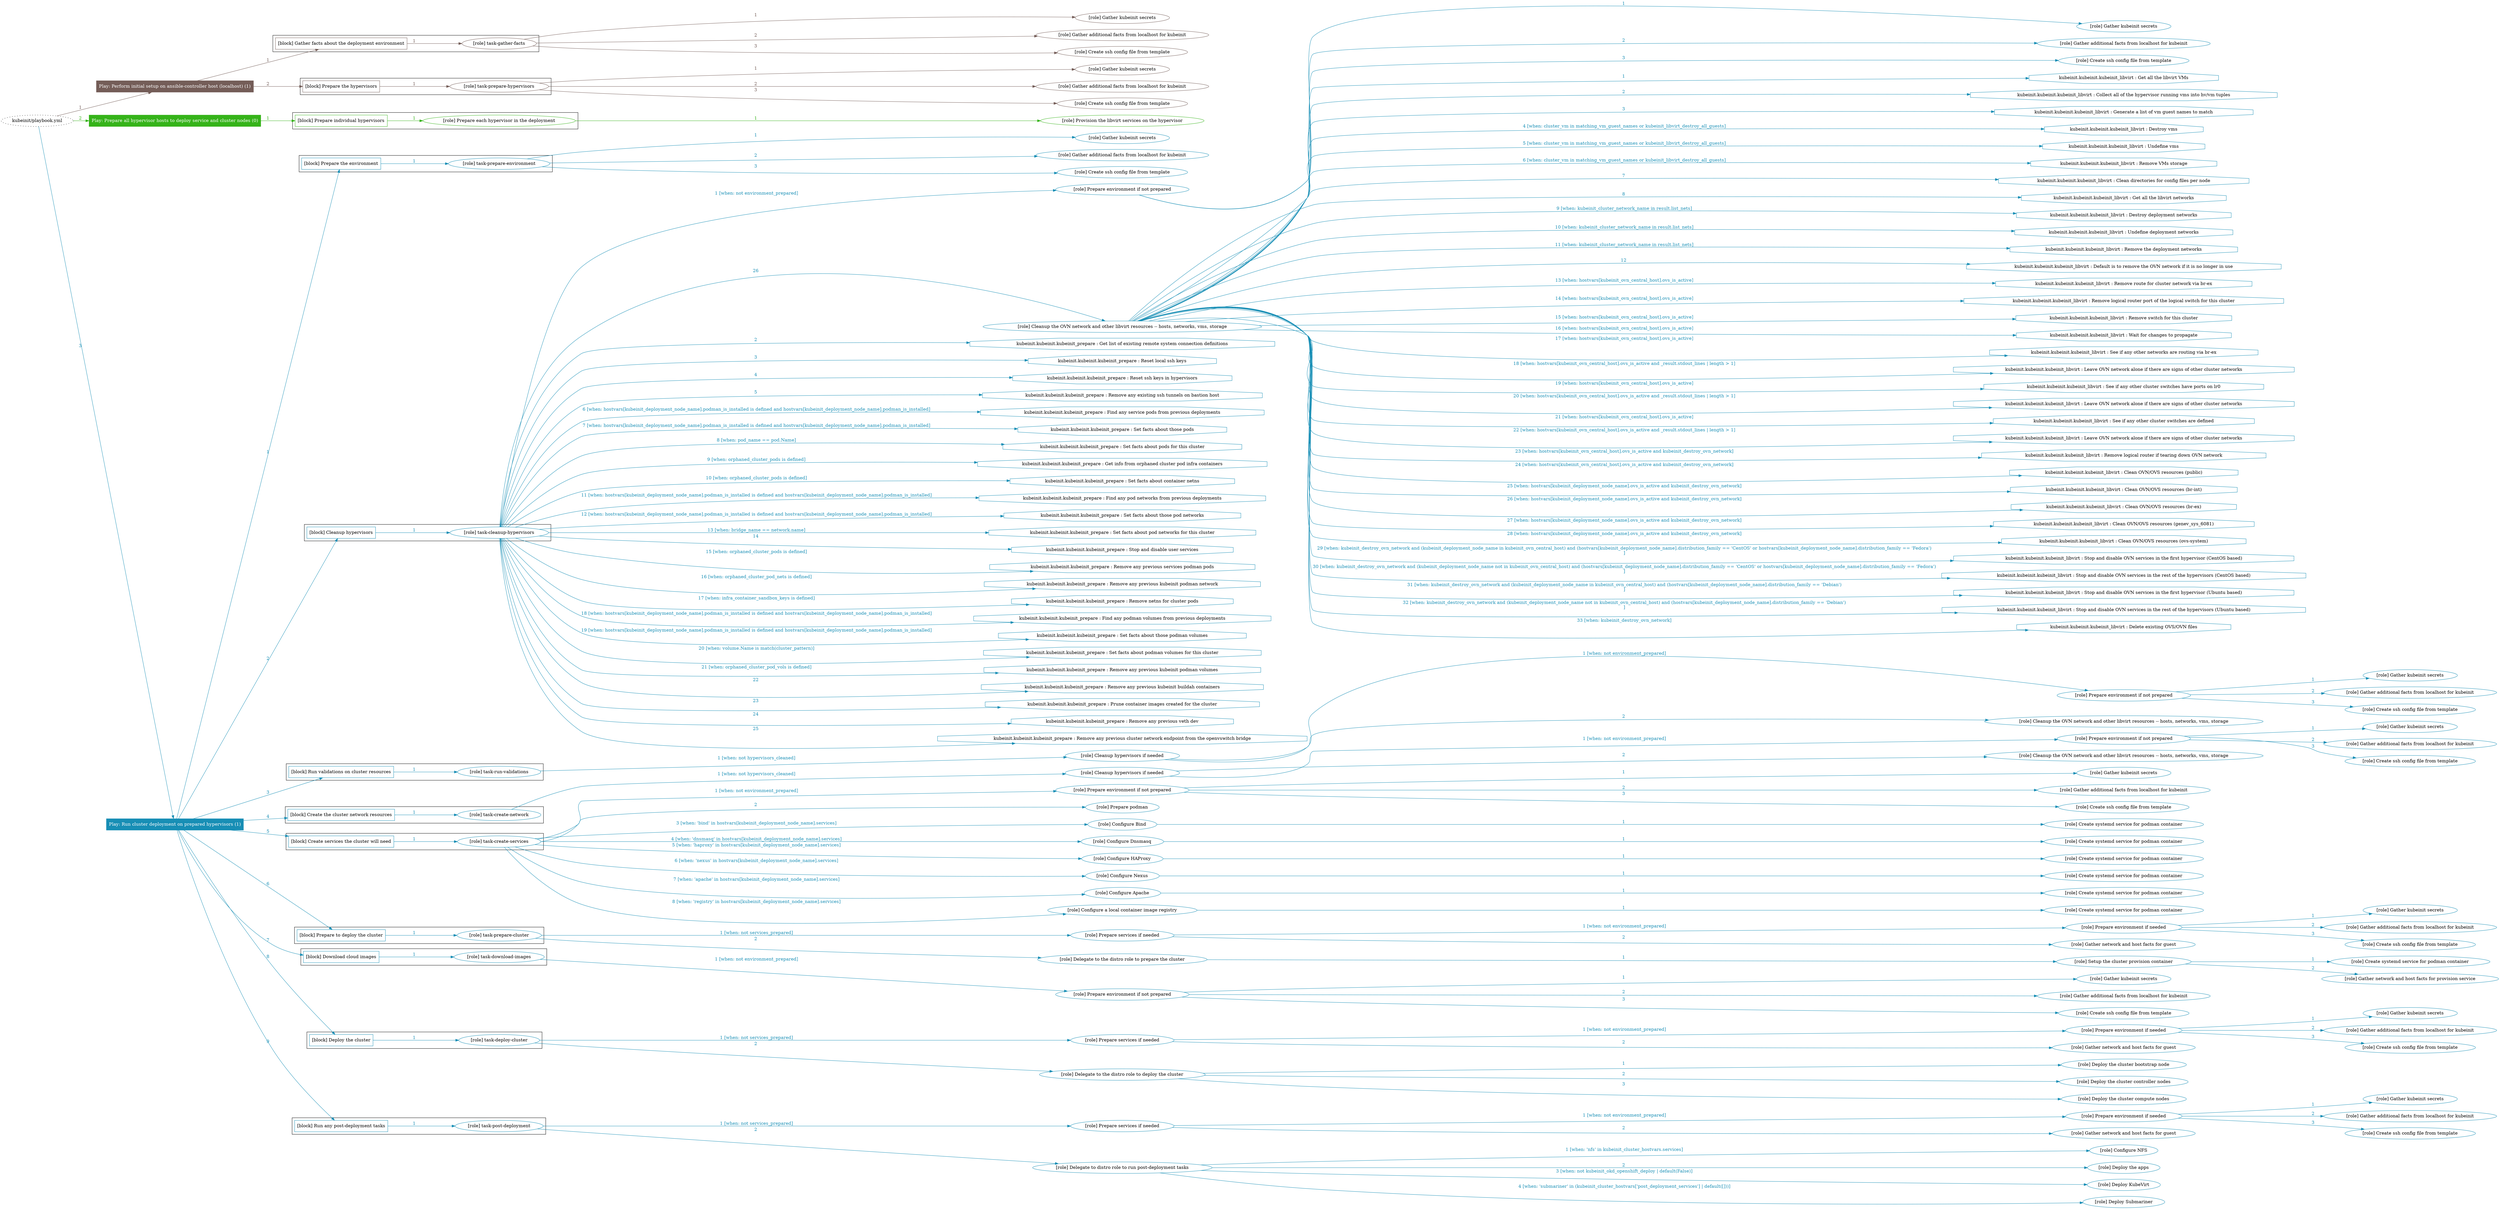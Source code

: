 digraph {
	graph [concentrate=true ordering=in rankdir=LR ratio=fill]
	edge [esep=5 sep=10]
	"kubeinit/playbook.yml" [URL="/home/runner/work/kubeinit/kubeinit/kubeinit/playbook.yml" id=playbook_0aef2374 style=dotted]
	play_2fd4200d [label="Play: Perform initial setup on ansible-controller host (localhost) (1)" URL="/home/runner/work/kubeinit/kubeinit/kubeinit/playbook.yml" color="#745d58" fontcolor="#ffffff" id=play_2fd4200d shape=box style=filled tooltip=localhost]
	"kubeinit/playbook.yml" -> play_2fd4200d [label="1 " color="#745d58" fontcolor="#745d58" id=edge_5fdde078 labeltooltip="1 " tooltip="1 "]
	subgraph "Gather kubeinit secrets" {
		role_9b69dc65 [label="[role] Gather kubeinit secrets" URL="/home/runner/.ansible/collections/ansible_collections/kubeinit/kubeinit/roles/kubeinit_prepare/tasks/gather_kubeinit_facts.yml" color="#745d58" id=role_9b69dc65 tooltip="Gather kubeinit secrets"]
	}
	subgraph "Gather additional facts from localhost for kubeinit" {
		role_ca73477a [label="[role] Gather additional facts from localhost for kubeinit" URL="/home/runner/.ansible/collections/ansible_collections/kubeinit/kubeinit/roles/kubeinit_prepare/tasks/gather_kubeinit_facts.yml" color="#745d58" id=role_ca73477a tooltip="Gather additional facts from localhost for kubeinit"]
	}
	subgraph "Create ssh config file from template" {
		role_07a739e1 [label="[role] Create ssh config file from template" URL="/home/runner/.ansible/collections/ansible_collections/kubeinit/kubeinit/roles/kubeinit_prepare/tasks/gather_kubeinit_facts.yml" color="#745d58" id=role_07a739e1 tooltip="Create ssh config file from template"]
	}
	subgraph "task-gather-facts" {
		role_e223d956 [label="[role] task-gather-facts" URL="/home/runner/work/kubeinit/kubeinit/kubeinit/playbook.yml" color="#745d58" id=role_e223d956 tooltip="task-gather-facts"]
		role_e223d956 -> role_9b69dc65 [label="1 " color="#745d58" fontcolor="#745d58" id=edge_4189d443 labeltooltip="1 " tooltip="1 "]
		role_e223d956 -> role_ca73477a [label="2 " color="#745d58" fontcolor="#745d58" id=edge_1e2916ea labeltooltip="2 " tooltip="2 "]
		role_e223d956 -> role_07a739e1 [label="3 " color="#745d58" fontcolor="#745d58" id=edge_48859603 labeltooltip="3 " tooltip="3 "]
	}
	subgraph "Gather kubeinit secrets" {
		role_c0eb599a [label="[role] Gather kubeinit secrets" URL="/home/runner/.ansible/collections/ansible_collections/kubeinit/kubeinit/roles/kubeinit_prepare/tasks/gather_kubeinit_facts.yml" color="#745d58" id=role_c0eb599a tooltip="Gather kubeinit secrets"]
	}
	subgraph "Gather additional facts from localhost for kubeinit" {
		role_b7abbce9 [label="[role] Gather additional facts from localhost for kubeinit" URL="/home/runner/.ansible/collections/ansible_collections/kubeinit/kubeinit/roles/kubeinit_prepare/tasks/gather_kubeinit_facts.yml" color="#745d58" id=role_b7abbce9 tooltip="Gather additional facts from localhost for kubeinit"]
	}
	subgraph "Create ssh config file from template" {
		role_607a383e [label="[role] Create ssh config file from template" URL="/home/runner/.ansible/collections/ansible_collections/kubeinit/kubeinit/roles/kubeinit_prepare/tasks/gather_kubeinit_facts.yml" color="#745d58" id=role_607a383e tooltip="Create ssh config file from template"]
	}
	subgraph "task-prepare-hypervisors" {
		role_87abc7de [label="[role] task-prepare-hypervisors" URL="/home/runner/work/kubeinit/kubeinit/kubeinit/playbook.yml" color="#745d58" id=role_87abc7de tooltip="task-prepare-hypervisors"]
		role_87abc7de -> role_c0eb599a [label="1 " color="#745d58" fontcolor="#745d58" id=edge_66e1c623 labeltooltip="1 " tooltip="1 "]
		role_87abc7de -> role_b7abbce9 [label="2 " color="#745d58" fontcolor="#745d58" id=edge_a31c256a labeltooltip="2 " tooltip="2 "]
		role_87abc7de -> role_607a383e [label="3 " color="#745d58" fontcolor="#745d58" id=edge_73278730 labeltooltip="3 " tooltip="3 "]
	}
	subgraph "Play: Perform initial setup on ansible-controller host (localhost) (1)" {
		play_2fd4200d -> block_37261626 [label=1 color="#745d58" fontcolor="#745d58" id=edge_7ad15f2e labeltooltip=1 tooltip=1]
		subgraph cluster_block_37261626 {
			block_37261626 [label="[block] Gather facts about the deployment environment" URL="/home/runner/work/kubeinit/kubeinit/kubeinit/playbook.yml" color="#745d58" id=block_37261626 labeltooltip="Gather facts about the deployment environment" shape=box tooltip="Gather facts about the deployment environment"]
			block_37261626 -> role_e223d956 [label="1 " color="#745d58" fontcolor="#745d58" id=edge_bd09b9e7 labeltooltip="1 " tooltip="1 "]
		}
		play_2fd4200d -> block_382a0592 [label=2 color="#745d58" fontcolor="#745d58" id=edge_a8858126 labeltooltip=2 tooltip=2]
		subgraph cluster_block_382a0592 {
			block_382a0592 [label="[block] Prepare the hypervisors" URL="/home/runner/work/kubeinit/kubeinit/kubeinit/playbook.yml" color="#745d58" id=block_382a0592 labeltooltip="Prepare the hypervisors" shape=box tooltip="Prepare the hypervisors"]
			block_382a0592 -> role_87abc7de [label="1 " color="#745d58" fontcolor="#745d58" id=edge_2502f669 labeltooltip="1 " tooltip="1 "]
		}
	}
	play_e7ad170e [label="Play: Prepare all hypervisor hosts to deploy service and cluster nodes (0)" URL="/home/runner/work/kubeinit/kubeinit/kubeinit/playbook.yml" color="#35b319" fontcolor="#ffffff" id=play_e7ad170e shape=box style=filled tooltip="Play: Prepare all hypervisor hosts to deploy service and cluster nodes (0)"]
	"kubeinit/playbook.yml" -> play_e7ad170e [label="2 " color="#35b319" fontcolor="#35b319" id=edge_93349f25 labeltooltip="2 " tooltip="2 "]
	subgraph "Provision the libvirt services on the hypervisor" {
		role_6bcefe4e [label="[role] Provision the libvirt services on the hypervisor" URL="/home/runner/.ansible/collections/ansible_collections/kubeinit/kubeinit/roles/kubeinit_prepare/tasks/prepare_hypervisor.yml" color="#35b319" id=role_6bcefe4e tooltip="Provision the libvirt services on the hypervisor"]
	}
	subgraph "Prepare each hypervisor in the deployment" {
		role_1fc29088 [label="[role] Prepare each hypervisor in the deployment" URL="/home/runner/work/kubeinit/kubeinit/kubeinit/playbook.yml" color="#35b319" id=role_1fc29088 tooltip="Prepare each hypervisor in the deployment"]
		role_1fc29088 -> role_6bcefe4e [label="1 " color="#35b319" fontcolor="#35b319" id=edge_7ccabea6 labeltooltip="1 " tooltip="1 "]
	}
	subgraph "Play: Prepare all hypervisor hosts to deploy service and cluster nodes (0)" {
		play_e7ad170e -> block_46f6c0e8 [label=1 color="#35b319" fontcolor="#35b319" id=edge_f712f966 labeltooltip=1 tooltip=1]
		subgraph cluster_block_46f6c0e8 {
			block_46f6c0e8 [label="[block] Prepare individual hypervisors" URL="/home/runner/work/kubeinit/kubeinit/kubeinit/playbook.yml" color="#35b319" id=block_46f6c0e8 labeltooltip="Prepare individual hypervisors" shape=box tooltip="Prepare individual hypervisors"]
			block_46f6c0e8 -> role_1fc29088 [label="1 " color="#35b319" fontcolor="#35b319" id=edge_e5c4c2cc labeltooltip="1 " tooltip="1 "]
		}
	}
	play_52379298 [label="Play: Run cluster deployment on prepared hypervisors (1)" URL="/home/runner/work/kubeinit/kubeinit/kubeinit/playbook.yml" color="#178eb5" fontcolor="#ffffff" id=play_52379298 shape=box style=filled tooltip=localhost]
	"kubeinit/playbook.yml" -> play_52379298 [label="3 " color="#178eb5" fontcolor="#178eb5" id=edge_acbccbd9 labeltooltip="3 " tooltip="3 "]
	subgraph "Gather kubeinit secrets" {
		role_0b042185 [label="[role] Gather kubeinit secrets" URL="/home/runner/.ansible/collections/ansible_collections/kubeinit/kubeinit/roles/kubeinit_prepare/tasks/gather_kubeinit_facts.yml" color="#178eb5" id=role_0b042185 tooltip="Gather kubeinit secrets"]
	}
	subgraph "Gather additional facts from localhost for kubeinit" {
		role_a3d6e844 [label="[role] Gather additional facts from localhost for kubeinit" URL="/home/runner/.ansible/collections/ansible_collections/kubeinit/kubeinit/roles/kubeinit_prepare/tasks/gather_kubeinit_facts.yml" color="#178eb5" id=role_a3d6e844 tooltip="Gather additional facts from localhost for kubeinit"]
	}
	subgraph "Create ssh config file from template" {
		role_c0d6a4d0 [label="[role] Create ssh config file from template" URL="/home/runner/.ansible/collections/ansible_collections/kubeinit/kubeinit/roles/kubeinit_prepare/tasks/gather_kubeinit_facts.yml" color="#178eb5" id=role_c0d6a4d0 tooltip="Create ssh config file from template"]
	}
	subgraph "task-prepare-environment" {
		role_e96baab1 [label="[role] task-prepare-environment" URL="/home/runner/work/kubeinit/kubeinit/kubeinit/playbook.yml" color="#178eb5" id=role_e96baab1 tooltip="task-prepare-environment"]
		role_e96baab1 -> role_0b042185 [label="1 " color="#178eb5" fontcolor="#178eb5" id=edge_318bfe49 labeltooltip="1 " tooltip="1 "]
		role_e96baab1 -> role_a3d6e844 [label="2 " color="#178eb5" fontcolor="#178eb5" id=edge_3baf55d9 labeltooltip="2 " tooltip="2 "]
		role_e96baab1 -> role_c0d6a4d0 [label="3 " color="#178eb5" fontcolor="#178eb5" id=edge_654eed10 labeltooltip="3 " tooltip="3 "]
	}
	subgraph "Gather kubeinit secrets" {
		role_a00e3d52 [label="[role] Gather kubeinit secrets" URL="/home/runner/.ansible/collections/ansible_collections/kubeinit/kubeinit/roles/kubeinit_prepare/tasks/gather_kubeinit_facts.yml" color="#178eb5" id=role_a00e3d52 tooltip="Gather kubeinit secrets"]
	}
	subgraph "Gather additional facts from localhost for kubeinit" {
		role_61fcabf5 [label="[role] Gather additional facts from localhost for kubeinit" URL="/home/runner/.ansible/collections/ansible_collections/kubeinit/kubeinit/roles/kubeinit_prepare/tasks/gather_kubeinit_facts.yml" color="#178eb5" id=role_61fcabf5 tooltip="Gather additional facts from localhost for kubeinit"]
	}
	subgraph "Create ssh config file from template" {
		role_47f9e7ed [label="[role] Create ssh config file from template" URL="/home/runner/.ansible/collections/ansible_collections/kubeinit/kubeinit/roles/kubeinit_prepare/tasks/gather_kubeinit_facts.yml" color="#178eb5" id=role_47f9e7ed tooltip="Create ssh config file from template"]
	}
	subgraph "Prepare environment if not prepared" {
		role_58835dc5 [label="[role] Prepare environment if not prepared" URL="/home/runner/.ansible/collections/ansible_collections/kubeinit/kubeinit/roles/kubeinit_prepare/tasks/cleanup_hypervisors.yml" color="#178eb5" id=role_58835dc5 tooltip="Prepare environment if not prepared"]
		role_58835dc5 -> role_a00e3d52 [label="1 " color="#178eb5" fontcolor="#178eb5" id=edge_24b5db0e labeltooltip="1 " tooltip="1 "]
		role_58835dc5 -> role_61fcabf5 [label="2 " color="#178eb5" fontcolor="#178eb5" id=edge_879c8fed labeltooltip="2 " tooltip="2 "]
		role_58835dc5 -> role_47f9e7ed [label="3 " color="#178eb5" fontcolor="#178eb5" id=edge_80c29926 labeltooltip="3 " tooltip="3 "]
	}
	subgraph "Cleanup the OVN network and other libvirt resources -- hosts, networks, vms, storage" {
		role_3bcfdb6f [label="[role] Cleanup the OVN network and other libvirt resources -- hosts, networks, vms, storage" URL="/home/runner/.ansible/collections/ansible_collections/kubeinit/kubeinit/roles/kubeinit_prepare/tasks/cleanup_hypervisors.yml" color="#178eb5" id=role_3bcfdb6f tooltip="Cleanup the OVN network and other libvirt resources -- hosts, networks, vms, storage"]
		task_ceb75ee8 [label="kubeinit.kubeinit.kubeinit_libvirt : Get all the libvirt VMs" URL="/home/runner/.ansible/collections/ansible_collections/kubeinit/kubeinit/roles/kubeinit_libvirt/tasks/cleanup_libvirt.yml" color="#178eb5" id=task_ceb75ee8 shape=octagon tooltip="kubeinit.kubeinit.kubeinit_libvirt : Get all the libvirt VMs"]
		role_3bcfdb6f -> task_ceb75ee8 [label="1 " color="#178eb5" fontcolor="#178eb5" id=edge_0c6a598a labeltooltip="1 " tooltip="1 "]
		task_9d039ce2 [label="kubeinit.kubeinit.kubeinit_libvirt : Collect all of the hypervisor running vms into hv/vm tuples" URL="/home/runner/.ansible/collections/ansible_collections/kubeinit/kubeinit/roles/kubeinit_libvirt/tasks/cleanup_libvirt.yml" color="#178eb5" id=task_9d039ce2 shape=octagon tooltip="kubeinit.kubeinit.kubeinit_libvirt : Collect all of the hypervisor running vms into hv/vm tuples"]
		role_3bcfdb6f -> task_9d039ce2 [label="2 " color="#178eb5" fontcolor="#178eb5" id=edge_112c1990 labeltooltip="2 " tooltip="2 "]
		task_7df563e3 [label="kubeinit.kubeinit.kubeinit_libvirt : Generate a list of vm guest names to match" URL="/home/runner/.ansible/collections/ansible_collections/kubeinit/kubeinit/roles/kubeinit_libvirt/tasks/cleanup_libvirt.yml" color="#178eb5" id=task_7df563e3 shape=octagon tooltip="kubeinit.kubeinit.kubeinit_libvirt : Generate a list of vm guest names to match"]
		role_3bcfdb6f -> task_7df563e3 [label="3 " color="#178eb5" fontcolor="#178eb5" id=edge_20d322a5 labeltooltip="3 " tooltip="3 "]
		task_423b6030 [label="kubeinit.kubeinit.kubeinit_libvirt : Destroy vms" URL="/home/runner/.ansible/collections/ansible_collections/kubeinit/kubeinit/roles/kubeinit_libvirt/tasks/cleanup_libvirt.yml" color="#178eb5" id=task_423b6030 shape=octagon tooltip="kubeinit.kubeinit.kubeinit_libvirt : Destroy vms"]
		role_3bcfdb6f -> task_423b6030 [label="4 [when: cluster_vm in matching_vm_guest_names or kubeinit_libvirt_destroy_all_guests]" color="#178eb5" fontcolor="#178eb5" id=edge_630c17f0 labeltooltip="4 [when: cluster_vm in matching_vm_guest_names or kubeinit_libvirt_destroy_all_guests]" tooltip="4 [when: cluster_vm in matching_vm_guest_names or kubeinit_libvirt_destroy_all_guests]"]
		task_a86a0e15 [label="kubeinit.kubeinit.kubeinit_libvirt : Undefine vms" URL="/home/runner/.ansible/collections/ansible_collections/kubeinit/kubeinit/roles/kubeinit_libvirt/tasks/cleanup_libvirt.yml" color="#178eb5" id=task_a86a0e15 shape=octagon tooltip="kubeinit.kubeinit.kubeinit_libvirt : Undefine vms"]
		role_3bcfdb6f -> task_a86a0e15 [label="5 [when: cluster_vm in matching_vm_guest_names or kubeinit_libvirt_destroy_all_guests]" color="#178eb5" fontcolor="#178eb5" id=edge_da50fb59 labeltooltip="5 [when: cluster_vm in matching_vm_guest_names or kubeinit_libvirt_destroy_all_guests]" tooltip="5 [when: cluster_vm in matching_vm_guest_names or kubeinit_libvirt_destroy_all_guests]"]
		task_2e8205b6 [label="kubeinit.kubeinit.kubeinit_libvirt : Remove VMs storage" URL="/home/runner/.ansible/collections/ansible_collections/kubeinit/kubeinit/roles/kubeinit_libvirt/tasks/cleanup_libvirt.yml" color="#178eb5" id=task_2e8205b6 shape=octagon tooltip="kubeinit.kubeinit.kubeinit_libvirt : Remove VMs storage"]
		role_3bcfdb6f -> task_2e8205b6 [label="6 [when: cluster_vm in matching_vm_guest_names or kubeinit_libvirt_destroy_all_guests]" color="#178eb5" fontcolor="#178eb5" id=edge_b0f53a8b labeltooltip="6 [when: cluster_vm in matching_vm_guest_names or kubeinit_libvirt_destroy_all_guests]" tooltip="6 [when: cluster_vm in matching_vm_guest_names or kubeinit_libvirt_destroy_all_guests]"]
		task_6f21ef88 [label="kubeinit.kubeinit.kubeinit_libvirt : Clean directories for config files per node" URL="/home/runner/.ansible/collections/ansible_collections/kubeinit/kubeinit/roles/kubeinit_libvirt/tasks/cleanup_libvirt.yml" color="#178eb5" id=task_6f21ef88 shape=octagon tooltip="kubeinit.kubeinit.kubeinit_libvirt : Clean directories for config files per node"]
		role_3bcfdb6f -> task_6f21ef88 [label="7 " color="#178eb5" fontcolor="#178eb5" id=edge_5fef7c3e labeltooltip="7 " tooltip="7 "]
		task_73bca0a3 [label="kubeinit.kubeinit.kubeinit_libvirt : Get all the libvirt networks" URL="/home/runner/.ansible/collections/ansible_collections/kubeinit/kubeinit/roles/kubeinit_libvirt/tasks/cleanup_libvirt.yml" color="#178eb5" id=task_73bca0a3 shape=octagon tooltip="kubeinit.kubeinit.kubeinit_libvirt : Get all the libvirt networks"]
		role_3bcfdb6f -> task_73bca0a3 [label="8 " color="#178eb5" fontcolor="#178eb5" id=edge_8bfd7ee7 labeltooltip="8 " tooltip="8 "]
		task_2c5ad1f1 [label="kubeinit.kubeinit.kubeinit_libvirt : Destroy deployment networks" URL="/home/runner/.ansible/collections/ansible_collections/kubeinit/kubeinit/roles/kubeinit_libvirt/tasks/cleanup_libvirt.yml" color="#178eb5" id=task_2c5ad1f1 shape=octagon tooltip="kubeinit.kubeinit.kubeinit_libvirt : Destroy deployment networks"]
		role_3bcfdb6f -> task_2c5ad1f1 [label="9 [when: kubeinit_cluster_network_name in result.list_nets]" color="#178eb5" fontcolor="#178eb5" id=edge_f2ca399a labeltooltip="9 [when: kubeinit_cluster_network_name in result.list_nets]" tooltip="9 [when: kubeinit_cluster_network_name in result.list_nets]"]
		task_ca9f8faa [label="kubeinit.kubeinit.kubeinit_libvirt : Undefine deployment networks" URL="/home/runner/.ansible/collections/ansible_collections/kubeinit/kubeinit/roles/kubeinit_libvirt/tasks/cleanup_libvirt.yml" color="#178eb5" id=task_ca9f8faa shape=octagon tooltip="kubeinit.kubeinit.kubeinit_libvirt : Undefine deployment networks"]
		role_3bcfdb6f -> task_ca9f8faa [label="10 [when: kubeinit_cluster_network_name in result.list_nets]" color="#178eb5" fontcolor="#178eb5" id=edge_f8f2653a labeltooltip="10 [when: kubeinit_cluster_network_name in result.list_nets]" tooltip="10 [when: kubeinit_cluster_network_name in result.list_nets]"]
		task_f071a8cf [label="kubeinit.kubeinit.kubeinit_libvirt : Remove the deployment networks" URL="/home/runner/.ansible/collections/ansible_collections/kubeinit/kubeinit/roles/kubeinit_libvirt/tasks/cleanup_libvirt.yml" color="#178eb5" id=task_f071a8cf shape=octagon tooltip="kubeinit.kubeinit.kubeinit_libvirt : Remove the deployment networks"]
		role_3bcfdb6f -> task_f071a8cf [label="11 [when: kubeinit_cluster_network_name in result.list_nets]" color="#178eb5" fontcolor="#178eb5" id=edge_9cd3f76f labeltooltip="11 [when: kubeinit_cluster_network_name in result.list_nets]" tooltip="11 [when: kubeinit_cluster_network_name in result.list_nets]"]
		task_6042aa08 [label="kubeinit.kubeinit.kubeinit_libvirt : Default is to remove the OVN network if it is no longer in use" URL="/home/runner/.ansible/collections/ansible_collections/kubeinit/kubeinit/roles/kubeinit_libvirt/tasks/cleanup_libvirt.yml" color="#178eb5" id=task_6042aa08 shape=octagon tooltip="kubeinit.kubeinit.kubeinit_libvirt : Default is to remove the OVN network if it is no longer in use"]
		role_3bcfdb6f -> task_6042aa08 [label="12 " color="#178eb5" fontcolor="#178eb5" id=edge_4257bcaa labeltooltip="12 " tooltip="12 "]
		task_0a332807 [label="kubeinit.kubeinit.kubeinit_libvirt : Remove route for cluster network via br-ex" URL="/home/runner/.ansible/collections/ansible_collections/kubeinit/kubeinit/roles/kubeinit_libvirt/tasks/cleanup_libvirt.yml" color="#178eb5" id=task_0a332807 shape=octagon tooltip="kubeinit.kubeinit.kubeinit_libvirt : Remove route for cluster network via br-ex"]
		role_3bcfdb6f -> task_0a332807 [label="13 [when: hostvars[kubeinit_ovn_central_host].ovs_is_active]" color="#178eb5" fontcolor="#178eb5" id=edge_cb43da3a labeltooltip="13 [when: hostvars[kubeinit_ovn_central_host].ovs_is_active]" tooltip="13 [when: hostvars[kubeinit_ovn_central_host].ovs_is_active]"]
		task_ffa79453 [label="kubeinit.kubeinit.kubeinit_libvirt : Remove logical router port of the logical switch for this cluster" URL="/home/runner/.ansible/collections/ansible_collections/kubeinit/kubeinit/roles/kubeinit_libvirt/tasks/cleanup_libvirt.yml" color="#178eb5" id=task_ffa79453 shape=octagon tooltip="kubeinit.kubeinit.kubeinit_libvirt : Remove logical router port of the logical switch for this cluster"]
		role_3bcfdb6f -> task_ffa79453 [label="14 [when: hostvars[kubeinit_ovn_central_host].ovs_is_active]" color="#178eb5" fontcolor="#178eb5" id=edge_4c76e7e6 labeltooltip="14 [when: hostvars[kubeinit_ovn_central_host].ovs_is_active]" tooltip="14 [when: hostvars[kubeinit_ovn_central_host].ovs_is_active]"]
		task_827988a0 [label="kubeinit.kubeinit.kubeinit_libvirt : Remove switch for this cluster" URL="/home/runner/.ansible/collections/ansible_collections/kubeinit/kubeinit/roles/kubeinit_libvirt/tasks/cleanup_libvirt.yml" color="#178eb5" id=task_827988a0 shape=octagon tooltip="kubeinit.kubeinit.kubeinit_libvirt : Remove switch for this cluster"]
		role_3bcfdb6f -> task_827988a0 [label="15 [when: hostvars[kubeinit_ovn_central_host].ovs_is_active]" color="#178eb5" fontcolor="#178eb5" id=edge_82e3979e labeltooltip="15 [when: hostvars[kubeinit_ovn_central_host].ovs_is_active]" tooltip="15 [when: hostvars[kubeinit_ovn_central_host].ovs_is_active]"]
		task_1896df06 [label="kubeinit.kubeinit.kubeinit_libvirt : Wait for changes to propagate" URL="/home/runner/.ansible/collections/ansible_collections/kubeinit/kubeinit/roles/kubeinit_libvirt/tasks/cleanup_libvirt.yml" color="#178eb5" id=task_1896df06 shape=octagon tooltip="kubeinit.kubeinit.kubeinit_libvirt : Wait for changes to propagate"]
		role_3bcfdb6f -> task_1896df06 [label="16 [when: hostvars[kubeinit_ovn_central_host].ovs_is_active]" color="#178eb5" fontcolor="#178eb5" id=edge_f8fecfb1 labeltooltip="16 [when: hostvars[kubeinit_ovn_central_host].ovs_is_active]" tooltip="16 [when: hostvars[kubeinit_ovn_central_host].ovs_is_active]"]
		task_b026a7dd [label="kubeinit.kubeinit.kubeinit_libvirt : See if any other networks are routing via br-ex" URL="/home/runner/.ansible/collections/ansible_collections/kubeinit/kubeinit/roles/kubeinit_libvirt/tasks/cleanup_libvirt.yml" color="#178eb5" id=task_b026a7dd shape=octagon tooltip="kubeinit.kubeinit.kubeinit_libvirt : See if any other networks are routing via br-ex"]
		role_3bcfdb6f -> task_b026a7dd [label="17 [when: hostvars[kubeinit_ovn_central_host].ovs_is_active]" color="#178eb5" fontcolor="#178eb5" id=edge_9f5f3297 labeltooltip="17 [when: hostvars[kubeinit_ovn_central_host].ovs_is_active]" tooltip="17 [when: hostvars[kubeinit_ovn_central_host].ovs_is_active]"]
		task_551bd12a [label="kubeinit.kubeinit.kubeinit_libvirt : Leave OVN network alone if there are signs of other cluster networks" URL="/home/runner/.ansible/collections/ansible_collections/kubeinit/kubeinit/roles/kubeinit_libvirt/tasks/cleanup_libvirt.yml" color="#178eb5" id=task_551bd12a shape=octagon tooltip="kubeinit.kubeinit.kubeinit_libvirt : Leave OVN network alone if there are signs of other cluster networks"]
		role_3bcfdb6f -> task_551bd12a [label="18 [when: hostvars[kubeinit_ovn_central_host].ovs_is_active and _result.stdout_lines | length > 1]" color="#178eb5" fontcolor="#178eb5" id=edge_16ddf6e8 labeltooltip="18 [when: hostvars[kubeinit_ovn_central_host].ovs_is_active and _result.stdout_lines | length > 1]" tooltip="18 [when: hostvars[kubeinit_ovn_central_host].ovs_is_active and _result.stdout_lines | length > 1]"]
		task_d5bcf335 [label="kubeinit.kubeinit.kubeinit_libvirt : See if any other cluster switches have ports on lr0" URL="/home/runner/.ansible/collections/ansible_collections/kubeinit/kubeinit/roles/kubeinit_libvirt/tasks/cleanup_libvirt.yml" color="#178eb5" id=task_d5bcf335 shape=octagon tooltip="kubeinit.kubeinit.kubeinit_libvirt : See if any other cluster switches have ports on lr0"]
		role_3bcfdb6f -> task_d5bcf335 [label="19 [when: hostvars[kubeinit_ovn_central_host].ovs_is_active]" color="#178eb5" fontcolor="#178eb5" id=edge_082be730 labeltooltip="19 [when: hostvars[kubeinit_ovn_central_host].ovs_is_active]" tooltip="19 [when: hostvars[kubeinit_ovn_central_host].ovs_is_active]"]
		task_279c58c8 [label="kubeinit.kubeinit.kubeinit_libvirt : Leave OVN network alone if there are signs of other cluster networks" URL="/home/runner/.ansible/collections/ansible_collections/kubeinit/kubeinit/roles/kubeinit_libvirt/tasks/cleanup_libvirt.yml" color="#178eb5" id=task_279c58c8 shape=octagon tooltip="kubeinit.kubeinit.kubeinit_libvirt : Leave OVN network alone if there are signs of other cluster networks"]
		role_3bcfdb6f -> task_279c58c8 [label="20 [when: hostvars[kubeinit_ovn_central_host].ovs_is_active and _result.stdout_lines | length > 1]" color="#178eb5" fontcolor="#178eb5" id=edge_6d6dab5c labeltooltip="20 [when: hostvars[kubeinit_ovn_central_host].ovs_is_active and _result.stdout_lines | length > 1]" tooltip="20 [when: hostvars[kubeinit_ovn_central_host].ovs_is_active and _result.stdout_lines | length > 1]"]
		task_af6ddbba [label="kubeinit.kubeinit.kubeinit_libvirt : See if any other cluster switches are defined" URL="/home/runner/.ansible/collections/ansible_collections/kubeinit/kubeinit/roles/kubeinit_libvirt/tasks/cleanup_libvirt.yml" color="#178eb5" id=task_af6ddbba shape=octagon tooltip="kubeinit.kubeinit.kubeinit_libvirt : See if any other cluster switches are defined"]
		role_3bcfdb6f -> task_af6ddbba [label="21 [when: hostvars[kubeinit_ovn_central_host].ovs_is_active]" color="#178eb5" fontcolor="#178eb5" id=edge_346b6aff labeltooltip="21 [when: hostvars[kubeinit_ovn_central_host].ovs_is_active]" tooltip="21 [when: hostvars[kubeinit_ovn_central_host].ovs_is_active]"]
		task_c2ce0846 [label="kubeinit.kubeinit.kubeinit_libvirt : Leave OVN network alone if there are signs of other cluster networks" URL="/home/runner/.ansible/collections/ansible_collections/kubeinit/kubeinit/roles/kubeinit_libvirt/tasks/cleanup_libvirt.yml" color="#178eb5" id=task_c2ce0846 shape=octagon tooltip="kubeinit.kubeinit.kubeinit_libvirt : Leave OVN network alone if there are signs of other cluster networks"]
		role_3bcfdb6f -> task_c2ce0846 [label="22 [when: hostvars[kubeinit_ovn_central_host].ovs_is_active and _result.stdout_lines | length > 1]" color="#178eb5" fontcolor="#178eb5" id=edge_6e4e5cd3 labeltooltip="22 [when: hostvars[kubeinit_ovn_central_host].ovs_is_active and _result.stdout_lines | length > 1]" tooltip="22 [when: hostvars[kubeinit_ovn_central_host].ovs_is_active and _result.stdout_lines | length > 1]"]
		task_b7f17f5e [label="kubeinit.kubeinit.kubeinit_libvirt : Remove logical router if tearing down OVN network" URL="/home/runner/.ansible/collections/ansible_collections/kubeinit/kubeinit/roles/kubeinit_libvirt/tasks/cleanup_libvirt.yml" color="#178eb5" id=task_b7f17f5e shape=octagon tooltip="kubeinit.kubeinit.kubeinit_libvirt : Remove logical router if tearing down OVN network"]
		role_3bcfdb6f -> task_b7f17f5e [label="23 [when: hostvars[kubeinit_ovn_central_host].ovs_is_active and kubeinit_destroy_ovn_network]" color="#178eb5" fontcolor="#178eb5" id=edge_2bc4dc33 labeltooltip="23 [when: hostvars[kubeinit_ovn_central_host].ovs_is_active and kubeinit_destroy_ovn_network]" tooltip="23 [when: hostvars[kubeinit_ovn_central_host].ovs_is_active and kubeinit_destroy_ovn_network]"]
		task_1eb069c4 [label="kubeinit.kubeinit.kubeinit_libvirt : Clean OVN/OVS resources (public)" URL="/home/runner/.ansible/collections/ansible_collections/kubeinit/kubeinit/roles/kubeinit_libvirt/tasks/cleanup_libvirt.yml" color="#178eb5" id=task_1eb069c4 shape=octagon tooltip="kubeinit.kubeinit.kubeinit_libvirt : Clean OVN/OVS resources (public)"]
		role_3bcfdb6f -> task_1eb069c4 [label="24 [when: hostvars[kubeinit_ovn_central_host].ovs_is_active and kubeinit_destroy_ovn_network]" color="#178eb5" fontcolor="#178eb5" id=edge_6e1f15c7 labeltooltip="24 [when: hostvars[kubeinit_ovn_central_host].ovs_is_active and kubeinit_destroy_ovn_network]" tooltip="24 [when: hostvars[kubeinit_ovn_central_host].ovs_is_active and kubeinit_destroy_ovn_network]"]
		task_8c6d3324 [label="kubeinit.kubeinit.kubeinit_libvirt : Clean OVN/OVS resources (br-int)" URL="/home/runner/.ansible/collections/ansible_collections/kubeinit/kubeinit/roles/kubeinit_libvirt/tasks/cleanup_libvirt.yml" color="#178eb5" id=task_8c6d3324 shape=octagon tooltip="kubeinit.kubeinit.kubeinit_libvirt : Clean OVN/OVS resources (br-int)"]
		role_3bcfdb6f -> task_8c6d3324 [label="25 [when: hostvars[kubeinit_deployment_node_name].ovs_is_active and kubeinit_destroy_ovn_network]" color="#178eb5" fontcolor="#178eb5" id=edge_705198e6 labeltooltip="25 [when: hostvars[kubeinit_deployment_node_name].ovs_is_active and kubeinit_destroy_ovn_network]" tooltip="25 [when: hostvars[kubeinit_deployment_node_name].ovs_is_active and kubeinit_destroy_ovn_network]"]
		task_1f71a717 [label="kubeinit.kubeinit.kubeinit_libvirt : Clean OVN/OVS resources (br-ex)" URL="/home/runner/.ansible/collections/ansible_collections/kubeinit/kubeinit/roles/kubeinit_libvirt/tasks/cleanup_libvirt.yml" color="#178eb5" id=task_1f71a717 shape=octagon tooltip="kubeinit.kubeinit.kubeinit_libvirt : Clean OVN/OVS resources (br-ex)"]
		role_3bcfdb6f -> task_1f71a717 [label="26 [when: hostvars[kubeinit_deployment_node_name].ovs_is_active and kubeinit_destroy_ovn_network]" color="#178eb5" fontcolor="#178eb5" id=edge_b9294326 labeltooltip="26 [when: hostvars[kubeinit_deployment_node_name].ovs_is_active and kubeinit_destroy_ovn_network]" tooltip="26 [when: hostvars[kubeinit_deployment_node_name].ovs_is_active and kubeinit_destroy_ovn_network]"]
		task_126db787 [label="kubeinit.kubeinit.kubeinit_libvirt : Clean OVN/OVS resources (genev_sys_6081)" URL="/home/runner/.ansible/collections/ansible_collections/kubeinit/kubeinit/roles/kubeinit_libvirt/tasks/cleanup_libvirt.yml" color="#178eb5" id=task_126db787 shape=octagon tooltip="kubeinit.kubeinit.kubeinit_libvirt : Clean OVN/OVS resources (genev_sys_6081)"]
		role_3bcfdb6f -> task_126db787 [label="27 [when: hostvars[kubeinit_deployment_node_name].ovs_is_active and kubeinit_destroy_ovn_network]" color="#178eb5" fontcolor="#178eb5" id=edge_12ab6098 labeltooltip="27 [when: hostvars[kubeinit_deployment_node_name].ovs_is_active and kubeinit_destroy_ovn_network]" tooltip="27 [when: hostvars[kubeinit_deployment_node_name].ovs_is_active and kubeinit_destroy_ovn_network]"]
		task_051bd56d [label="kubeinit.kubeinit.kubeinit_libvirt : Clean OVN/OVS resources (ovs-system)" URL="/home/runner/.ansible/collections/ansible_collections/kubeinit/kubeinit/roles/kubeinit_libvirt/tasks/cleanup_libvirt.yml" color="#178eb5" id=task_051bd56d shape=octagon tooltip="kubeinit.kubeinit.kubeinit_libvirt : Clean OVN/OVS resources (ovs-system)"]
		role_3bcfdb6f -> task_051bd56d [label="28 [when: hostvars[kubeinit_deployment_node_name].ovs_is_active and kubeinit_destroy_ovn_network]" color="#178eb5" fontcolor="#178eb5" id=edge_be8b8348 labeltooltip="28 [when: hostvars[kubeinit_deployment_node_name].ovs_is_active and kubeinit_destroy_ovn_network]" tooltip="28 [when: hostvars[kubeinit_deployment_node_name].ovs_is_active and kubeinit_destroy_ovn_network]"]
		task_3360c9a3 [label="kubeinit.kubeinit.kubeinit_libvirt : Stop and disable OVN services in the first hypervisor (CentOS based)" URL="/home/runner/.ansible/collections/ansible_collections/kubeinit/kubeinit/roles/kubeinit_libvirt/tasks/cleanup_libvirt.yml" color="#178eb5" id=task_3360c9a3 shape=octagon tooltip="kubeinit.kubeinit.kubeinit_libvirt : Stop and disable OVN services in the first hypervisor (CentOS based)"]
		role_3bcfdb6f -> task_3360c9a3 [label="29 [when: kubeinit_destroy_ovn_network and (kubeinit_deployment_node_name in kubeinit_ovn_central_host) and (hostvars[kubeinit_deployment_node_name].distribution_family == 'CentOS' or hostvars[kubeinit_deployment_node_name].distribution_family == 'Fedora')
]" color="#178eb5" fontcolor="#178eb5" id=edge_4a787e14 labeltooltip="29 [when: kubeinit_destroy_ovn_network and (kubeinit_deployment_node_name in kubeinit_ovn_central_host) and (hostvars[kubeinit_deployment_node_name].distribution_family == 'CentOS' or hostvars[kubeinit_deployment_node_name].distribution_family == 'Fedora')
]" tooltip="29 [when: kubeinit_destroy_ovn_network and (kubeinit_deployment_node_name in kubeinit_ovn_central_host) and (hostvars[kubeinit_deployment_node_name].distribution_family == 'CentOS' or hostvars[kubeinit_deployment_node_name].distribution_family == 'Fedora')
]"]
		task_fa64732e [label="kubeinit.kubeinit.kubeinit_libvirt : Stop and disable OVN services in the rest of the hypervisors (CentOS based)" URL="/home/runner/.ansible/collections/ansible_collections/kubeinit/kubeinit/roles/kubeinit_libvirt/tasks/cleanup_libvirt.yml" color="#178eb5" id=task_fa64732e shape=octagon tooltip="kubeinit.kubeinit.kubeinit_libvirt : Stop and disable OVN services in the rest of the hypervisors (CentOS based)"]
		role_3bcfdb6f -> task_fa64732e [label="30 [when: kubeinit_destroy_ovn_network and (kubeinit_deployment_node_name not in kubeinit_ovn_central_host) and (hostvars[kubeinit_deployment_node_name].distribution_family == 'CentOS' or hostvars[kubeinit_deployment_node_name].distribution_family == 'Fedora')
]" color="#178eb5" fontcolor="#178eb5" id=edge_e73ce2c2 labeltooltip="30 [when: kubeinit_destroy_ovn_network and (kubeinit_deployment_node_name not in kubeinit_ovn_central_host) and (hostvars[kubeinit_deployment_node_name].distribution_family == 'CentOS' or hostvars[kubeinit_deployment_node_name].distribution_family == 'Fedora')
]" tooltip="30 [when: kubeinit_destroy_ovn_network and (kubeinit_deployment_node_name not in kubeinit_ovn_central_host) and (hostvars[kubeinit_deployment_node_name].distribution_family == 'CentOS' or hostvars[kubeinit_deployment_node_name].distribution_family == 'Fedora')
]"]
		task_e0e67ccb [label="kubeinit.kubeinit.kubeinit_libvirt : Stop and disable OVN services in the first hypervisor (Ubuntu based)" URL="/home/runner/.ansible/collections/ansible_collections/kubeinit/kubeinit/roles/kubeinit_libvirt/tasks/cleanup_libvirt.yml" color="#178eb5" id=task_e0e67ccb shape=octagon tooltip="kubeinit.kubeinit.kubeinit_libvirt : Stop and disable OVN services in the first hypervisor (Ubuntu based)"]
		role_3bcfdb6f -> task_e0e67ccb [label="31 [when: kubeinit_destroy_ovn_network and (kubeinit_deployment_node_name in kubeinit_ovn_central_host) and (hostvars[kubeinit_deployment_node_name].distribution_family == 'Debian')
]" color="#178eb5" fontcolor="#178eb5" id=edge_e11724a0 labeltooltip="31 [when: kubeinit_destroy_ovn_network and (kubeinit_deployment_node_name in kubeinit_ovn_central_host) and (hostvars[kubeinit_deployment_node_name].distribution_family == 'Debian')
]" tooltip="31 [when: kubeinit_destroy_ovn_network and (kubeinit_deployment_node_name in kubeinit_ovn_central_host) and (hostvars[kubeinit_deployment_node_name].distribution_family == 'Debian')
]"]
		task_cb410492 [label="kubeinit.kubeinit.kubeinit_libvirt : Stop and disable OVN services in the rest of the hypervisors (Ubuntu based)" URL="/home/runner/.ansible/collections/ansible_collections/kubeinit/kubeinit/roles/kubeinit_libvirt/tasks/cleanup_libvirt.yml" color="#178eb5" id=task_cb410492 shape=octagon tooltip="kubeinit.kubeinit.kubeinit_libvirt : Stop and disable OVN services in the rest of the hypervisors (Ubuntu based)"]
		role_3bcfdb6f -> task_cb410492 [label="32 [when: kubeinit_destroy_ovn_network and (kubeinit_deployment_node_name not in kubeinit_ovn_central_host) and (hostvars[kubeinit_deployment_node_name].distribution_family == 'Debian')
]" color="#178eb5" fontcolor="#178eb5" id=edge_e2b33152 labeltooltip="32 [when: kubeinit_destroy_ovn_network and (kubeinit_deployment_node_name not in kubeinit_ovn_central_host) and (hostvars[kubeinit_deployment_node_name].distribution_family == 'Debian')
]" tooltip="32 [when: kubeinit_destroy_ovn_network and (kubeinit_deployment_node_name not in kubeinit_ovn_central_host) and (hostvars[kubeinit_deployment_node_name].distribution_family == 'Debian')
]"]
		task_07cc673e [label="kubeinit.kubeinit.kubeinit_libvirt : Delete existing OVS/OVN files" URL="/home/runner/.ansible/collections/ansible_collections/kubeinit/kubeinit/roles/kubeinit_libvirt/tasks/cleanup_libvirt.yml" color="#178eb5" id=task_07cc673e shape=octagon tooltip="kubeinit.kubeinit.kubeinit_libvirt : Delete existing OVS/OVN files"]
		role_3bcfdb6f -> task_07cc673e [label="33 [when: kubeinit_destroy_ovn_network]" color="#178eb5" fontcolor="#178eb5" id=edge_b2792d48 labeltooltip="33 [when: kubeinit_destroy_ovn_network]" tooltip="33 [when: kubeinit_destroy_ovn_network]"]
	}
	subgraph "task-cleanup-hypervisors" {
		role_66194af4 [label="[role] task-cleanup-hypervisors" URL="/home/runner/work/kubeinit/kubeinit/kubeinit/playbook.yml" color="#178eb5" id=role_66194af4 tooltip="task-cleanup-hypervisors"]
		role_66194af4 -> role_58835dc5 [label="1 [when: not environment_prepared]" color="#178eb5" fontcolor="#178eb5" id=edge_6860cb36 labeltooltip="1 [when: not environment_prepared]" tooltip="1 [when: not environment_prepared]"]
		task_6f4cd997 [label="kubeinit.kubeinit.kubeinit_prepare : Get list of existing remote system connection definitions" URL="/home/runner/.ansible/collections/ansible_collections/kubeinit/kubeinit/roles/kubeinit_prepare/tasks/cleanup_hypervisors.yml" color="#178eb5" id=task_6f4cd997 shape=octagon tooltip="kubeinit.kubeinit.kubeinit_prepare : Get list of existing remote system connection definitions"]
		role_66194af4 -> task_6f4cd997 [label="2 " color="#178eb5" fontcolor="#178eb5" id=edge_083a609f labeltooltip="2 " tooltip="2 "]
		task_920e93da [label="kubeinit.kubeinit.kubeinit_prepare : Reset local ssh keys" URL="/home/runner/.ansible/collections/ansible_collections/kubeinit/kubeinit/roles/kubeinit_prepare/tasks/cleanup_hypervisors.yml" color="#178eb5" id=task_920e93da shape=octagon tooltip="kubeinit.kubeinit.kubeinit_prepare : Reset local ssh keys"]
		role_66194af4 -> task_920e93da [label="3 " color="#178eb5" fontcolor="#178eb5" id=edge_0638b253 labeltooltip="3 " tooltip="3 "]
		task_08219492 [label="kubeinit.kubeinit.kubeinit_prepare : Reset ssh keys in hypervisors" URL="/home/runner/.ansible/collections/ansible_collections/kubeinit/kubeinit/roles/kubeinit_prepare/tasks/cleanup_hypervisors.yml" color="#178eb5" id=task_08219492 shape=octagon tooltip="kubeinit.kubeinit.kubeinit_prepare : Reset ssh keys in hypervisors"]
		role_66194af4 -> task_08219492 [label="4 " color="#178eb5" fontcolor="#178eb5" id=edge_4e7866a6 labeltooltip="4 " tooltip="4 "]
		task_47a2b1d4 [label="kubeinit.kubeinit.kubeinit_prepare : Remove any existing ssh tunnels on bastion host" URL="/home/runner/.ansible/collections/ansible_collections/kubeinit/kubeinit/roles/kubeinit_prepare/tasks/cleanup_hypervisors.yml" color="#178eb5" id=task_47a2b1d4 shape=octagon tooltip="kubeinit.kubeinit.kubeinit_prepare : Remove any existing ssh tunnels on bastion host"]
		role_66194af4 -> task_47a2b1d4 [label="5 " color="#178eb5" fontcolor="#178eb5" id=edge_0f133b24 labeltooltip="5 " tooltip="5 "]
		task_ad48e6f3 [label="kubeinit.kubeinit.kubeinit_prepare : Find any service pods from previous deployments" URL="/home/runner/.ansible/collections/ansible_collections/kubeinit/kubeinit/roles/kubeinit_prepare/tasks/cleanup_hypervisors.yml" color="#178eb5" id=task_ad48e6f3 shape=octagon tooltip="kubeinit.kubeinit.kubeinit_prepare : Find any service pods from previous deployments"]
		role_66194af4 -> task_ad48e6f3 [label="6 [when: hostvars[kubeinit_deployment_node_name].podman_is_installed is defined and hostvars[kubeinit_deployment_node_name].podman_is_installed]" color="#178eb5" fontcolor="#178eb5" id=edge_7cff67c3 labeltooltip="6 [when: hostvars[kubeinit_deployment_node_name].podman_is_installed is defined and hostvars[kubeinit_deployment_node_name].podman_is_installed]" tooltip="6 [when: hostvars[kubeinit_deployment_node_name].podman_is_installed is defined and hostvars[kubeinit_deployment_node_name].podman_is_installed]"]
		task_d9a52225 [label="kubeinit.kubeinit.kubeinit_prepare : Set facts about those pods" URL="/home/runner/.ansible/collections/ansible_collections/kubeinit/kubeinit/roles/kubeinit_prepare/tasks/cleanup_hypervisors.yml" color="#178eb5" id=task_d9a52225 shape=octagon tooltip="kubeinit.kubeinit.kubeinit_prepare : Set facts about those pods"]
		role_66194af4 -> task_d9a52225 [label="7 [when: hostvars[kubeinit_deployment_node_name].podman_is_installed is defined and hostvars[kubeinit_deployment_node_name].podman_is_installed]" color="#178eb5" fontcolor="#178eb5" id=edge_0c1f1440 labeltooltip="7 [when: hostvars[kubeinit_deployment_node_name].podman_is_installed is defined and hostvars[kubeinit_deployment_node_name].podman_is_installed]" tooltip="7 [when: hostvars[kubeinit_deployment_node_name].podman_is_installed is defined and hostvars[kubeinit_deployment_node_name].podman_is_installed]"]
		task_b8722d42 [label="kubeinit.kubeinit.kubeinit_prepare : Set facts about pods for this cluster" URL="/home/runner/.ansible/collections/ansible_collections/kubeinit/kubeinit/roles/kubeinit_prepare/tasks/cleanup_hypervisors.yml" color="#178eb5" id=task_b8722d42 shape=octagon tooltip="kubeinit.kubeinit.kubeinit_prepare : Set facts about pods for this cluster"]
		role_66194af4 -> task_b8722d42 [label="8 [when: pod_name == pod.Name]" color="#178eb5" fontcolor="#178eb5" id=edge_485933e8 labeltooltip="8 [when: pod_name == pod.Name]" tooltip="8 [when: pod_name == pod.Name]"]
		task_f2921db6 [label="kubeinit.kubeinit.kubeinit_prepare : Get info from orphaned cluster pod infra containers" URL="/home/runner/.ansible/collections/ansible_collections/kubeinit/kubeinit/roles/kubeinit_prepare/tasks/cleanup_hypervisors.yml" color="#178eb5" id=task_f2921db6 shape=octagon tooltip="kubeinit.kubeinit.kubeinit_prepare : Get info from orphaned cluster pod infra containers"]
		role_66194af4 -> task_f2921db6 [label="9 [when: orphaned_cluster_pods is defined]" color="#178eb5" fontcolor="#178eb5" id=edge_cb2004ea labeltooltip="9 [when: orphaned_cluster_pods is defined]" tooltip="9 [when: orphaned_cluster_pods is defined]"]
		task_e7d0a900 [label="kubeinit.kubeinit.kubeinit_prepare : Set facts about container netns" URL="/home/runner/.ansible/collections/ansible_collections/kubeinit/kubeinit/roles/kubeinit_prepare/tasks/cleanup_hypervisors.yml" color="#178eb5" id=task_e7d0a900 shape=octagon tooltip="kubeinit.kubeinit.kubeinit_prepare : Set facts about container netns"]
		role_66194af4 -> task_e7d0a900 [label="10 [when: orphaned_cluster_pods is defined]" color="#178eb5" fontcolor="#178eb5" id=edge_4c1bc8f4 labeltooltip="10 [when: orphaned_cluster_pods is defined]" tooltip="10 [when: orphaned_cluster_pods is defined]"]
		task_1be64533 [label="kubeinit.kubeinit.kubeinit_prepare : Find any pod networks from previous deployments" URL="/home/runner/.ansible/collections/ansible_collections/kubeinit/kubeinit/roles/kubeinit_prepare/tasks/cleanup_hypervisors.yml" color="#178eb5" id=task_1be64533 shape=octagon tooltip="kubeinit.kubeinit.kubeinit_prepare : Find any pod networks from previous deployments"]
		role_66194af4 -> task_1be64533 [label="11 [when: hostvars[kubeinit_deployment_node_name].podman_is_installed is defined and hostvars[kubeinit_deployment_node_name].podman_is_installed]" color="#178eb5" fontcolor="#178eb5" id=edge_7202f82c labeltooltip="11 [when: hostvars[kubeinit_deployment_node_name].podman_is_installed is defined and hostvars[kubeinit_deployment_node_name].podman_is_installed]" tooltip="11 [when: hostvars[kubeinit_deployment_node_name].podman_is_installed is defined and hostvars[kubeinit_deployment_node_name].podman_is_installed]"]
		task_d320fdc1 [label="kubeinit.kubeinit.kubeinit_prepare : Set facts about those pod networks" URL="/home/runner/.ansible/collections/ansible_collections/kubeinit/kubeinit/roles/kubeinit_prepare/tasks/cleanup_hypervisors.yml" color="#178eb5" id=task_d320fdc1 shape=octagon tooltip="kubeinit.kubeinit.kubeinit_prepare : Set facts about those pod networks"]
		role_66194af4 -> task_d320fdc1 [label="12 [when: hostvars[kubeinit_deployment_node_name].podman_is_installed is defined and hostvars[kubeinit_deployment_node_name].podman_is_installed]" color="#178eb5" fontcolor="#178eb5" id=edge_be3c7f43 labeltooltip="12 [when: hostvars[kubeinit_deployment_node_name].podman_is_installed is defined and hostvars[kubeinit_deployment_node_name].podman_is_installed]" tooltip="12 [when: hostvars[kubeinit_deployment_node_name].podman_is_installed is defined and hostvars[kubeinit_deployment_node_name].podman_is_installed]"]
		task_e1113e49 [label="kubeinit.kubeinit.kubeinit_prepare : Set facts about pod networks for this cluster" URL="/home/runner/.ansible/collections/ansible_collections/kubeinit/kubeinit/roles/kubeinit_prepare/tasks/cleanup_hypervisors.yml" color="#178eb5" id=task_e1113e49 shape=octagon tooltip="kubeinit.kubeinit.kubeinit_prepare : Set facts about pod networks for this cluster"]
		role_66194af4 -> task_e1113e49 [label="13 [when: bridge_name == network.name]" color="#178eb5" fontcolor="#178eb5" id=edge_0a185c47 labeltooltip="13 [when: bridge_name == network.name]" tooltip="13 [when: bridge_name == network.name]"]
		task_8e0b3b08 [label="kubeinit.kubeinit.kubeinit_prepare : Stop and disable user services" URL="/home/runner/.ansible/collections/ansible_collections/kubeinit/kubeinit/roles/kubeinit_prepare/tasks/cleanup_hypervisors.yml" color="#178eb5" id=task_8e0b3b08 shape=octagon tooltip="kubeinit.kubeinit.kubeinit_prepare : Stop and disable user services"]
		role_66194af4 -> task_8e0b3b08 [label="14 " color="#178eb5" fontcolor="#178eb5" id=edge_b60db3ae labeltooltip="14 " tooltip="14 "]
		task_19fc68b7 [label="kubeinit.kubeinit.kubeinit_prepare : Remove any previous services podman pods" URL="/home/runner/.ansible/collections/ansible_collections/kubeinit/kubeinit/roles/kubeinit_prepare/tasks/cleanup_hypervisors.yml" color="#178eb5" id=task_19fc68b7 shape=octagon tooltip="kubeinit.kubeinit.kubeinit_prepare : Remove any previous services podman pods"]
		role_66194af4 -> task_19fc68b7 [label="15 [when: orphaned_cluster_pods is defined]" color="#178eb5" fontcolor="#178eb5" id=edge_d1c342ef labeltooltip="15 [when: orphaned_cluster_pods is defined]" tooltip="15 [when: orphaned_cluster_pods is defined]"]
		task_4f089011 [label="kubeinit.kubeinit.kubeinit_prepare : Remove any previous kubeinit podman network" URL="/home/runner/.ansible/collections/ansible_collections/kubeinit/kubeinit/roles/kubeinit_prepare/tasks/cleanup_hypervisors.yml" color="#178eb5" id=task_4f089011 shape=octagon tooltip="kubeinit.kubeinit.kubeinit_prepare : Remove any previous kubeinit podman network"]
		role_66194af4 -> task_4f089011 [label="16 [when: orphaned_cluster_pod_nets is defined]" color="#178eb5" fontcolor="#178eb5" id=edge_37151c0e labeltooltip="16 [when: orphaned_cluster_pod_nets is defined]" tooltip="16 [when: orphaned_cluster_pod_nets is defined]"]
		task_53fd43f1 [label="kubeinit.kubeinit.kubeinit_prepare : Remove netns for cluster pods" URL="/home/runner/.ansible/collections/ansible_collections/kubeinit/kubeinit/roles/kubeinit_prepare/tasks/cleanup_hypervisors.yml" color="#178eb5" id=task_53fd43f1 shape=octagon tooltip="kubeinit.kubeinit.kubeinit_prepare : Remove netns for cluster pods"]
		role_66194af4 -> task_53fd43f1 [label="17 [when: infra_container_sandbox_keys is defined]" color="#178eb5" fontcolor="#178eb5" id=edge_03815b37 labeltooltip="17 [when: infra_container_sandbox_keys is defined]" tooltip="17 [when: infra_container_sandbox_keys is defined]"]
		task_31889204 [label="kubeinit.kubeinit.kubeinit_prepare : Find any podman volumes from previous deployments" URL="/home/runner/.ansible/collections/ansible_collections/kubeinit/kubeinit/roles/kubeinit_prepare/tasks/cleanup_hypervisors.yml" color="#178eb5" id=task_31889204 shape=octagon tooltip="kubeinit.kubeinit.kubeinit_prepare : Find any podman volumes from previous deployments"]
		role_66194af4 -> task_31889204 [label="18 [when: hostvars[kubeinit_deployment_node_name].podman_is_installed is defined and hostvars[kubeinit_deployment_node_name].podman_is_installed]" color="#178eb5" fontcolor="#178eb5" id=edge_d37f8ee5 labeltooltip="18 [when: hostvars[kubeinit_deployment_node_name].podman_is_installed is defined and hostvars[kubeinit_deployment_node_name].podman_is_installed]" tooltip="18 [when: hostvars[kubeinit_deployment_node_name].podman_is_installed is defined and hostvars[kubeinit_deployment_node_name].podman_is_installed]"]
		task_20e4f4fb [label="kubeinit.kubeinit.kubeinit_prepare : Set facts about those podman volumes" URL="/home/runner/.ansible/collections/ansible_collections/kubeinit/kubeinit/roles/kubeinit_prepare/tasks/cleanup_hypervisors.yml" color="#178eb5" id=task_20e4f4fb shape=octagon tooltip="kubeinit.kubeinit.kubeinit_prepare : Set facts about those podman volumes"]
		role_66194af4 -> task_20e4f4fb [label="19 [when: hostvars[kubeinit_deployment_node_name].podman_is_installed is defined and hostvars[kubeinit_deployment_node_name].podman_is_installed]" color="#178eb5" fontcolor="#178eb5" id=edge_38875fc1 labeltooltip="19 [when: hostvars[kubeinit_deployment_node_name].podman_is_installed is defined and hostvars[kubeinit_deployment_node_name].podman_is_installed]" tooltip="19 [when: hostvars[kubeinit_deployment_node_name].podman_is_installed is defined and hostvars[kubeinit_deployment_node_name].podman_is_installed]"]
		task_ec9cf783 [label="kubeinit.kubeinit.kubeinit_prepare : Set facts about podman volumes for this cluster" URL="/home/runner/.ansible/collections/ansible_collections/kubeinit/kubeinit/roles/kubeinit_prepare/tasks/cleanup_hypervisors.yml" color="#178eb5" id=task_ec9cf783 shape=octagon tooltip="kubeinit.kubeinit.kubeinit_prepare : Set facts about podman volumes for this cluster"]
		role_66194af4 -> task_ec9cf783 [label="20 [when: volume.Name is match(cluster_pattern)]" color="#178eb5" fontcolor="#178eb5" id=edge_6b2024ce labeltooltip="20 [when: volume.Name is match(cluster_pattern)]" tooltip="20 [when: volume.Name is match(cluster_pattern)]"]
		task_1fee104c [label="kubeinit.kubeinit.kubeinit_prepare : Remove any previous kubeinit podman volumes" URL="/home/runner/.ansible/collections/ansible_collections/kubeinit/kubeinit/roles/kubeinit_prepare/tasks/cleanup_hypervisors.yml" color="#178eb5" id=task_1fee104c shape=octagon tooltip="kubeinit.kubeinit.kubeinit_prepare : Remove any previous kubeinit podman volumes"]
		role_66194af4 -> task_1fee104c [label="21 [when: orphaned_cluster_pod_vols is defined]" color="#178eb5" fontcolor="#178eb5" id=edge_7650ea10 labeltooltip="21 [when: orphaned_cluster_pod_vols is defined]" tooltip="21 [when: orphaned_cluster_pod_vols is defined]"]
		task_1a535c96 [label="kubeinit.kubeinit.kubeinit_prepare : Remove any previous kubeinit buildah containers" URL="/home/runner/.ansible/collections/ansible_collections/kubeinit/kubeinit/roles/kubeinit_prepare/tasks/cleanup_hypervisors.yml" color="#178eb5" id=task_1a535c96 shape=octagon tooltip="kubeinit.kubeinit.kubeinit_prepare : Remove any previous kubeinit buildah containers"]
		role_66194af4 -> task_1a535c96 [label="22 " color="#178eb5" fontcolor="#178eb5" id=edge_ad8de130 labeltooltip="22 " tooltip="22 "]
		task_cb174d0c [label="kubeinit.kubeinit.kubeinit_prepare : Prune container images created for the cluster" URL="/home/runner/.ansible/collections/ansible_collections/kubeinit/kubeinit/roles/kubeinit_prepare/tasks/cleanup_hypervisors.yml" color="#178eb5" id=task_cb174d0c shape=octagon tooltip="kubeinit.kubeinit.kubeinit_prepare : Prune container images created for the cluster"]
		role_66194af4 -> task_cb174d0c [label="23 " color="#178eb5" fontcolor="#178eb5" id=edge_424d1f62 labeltooltip="23 " tooltip="23 "]
		task_629bd194 [label="kubeinit.kubeinit.kubeinit_prepare : Remove any previous veth dev" URL="/home/runner/.ansible/collections/ansible_collections/kubeinit/kubeinit/roles/kubeinit_prepare/tasks/cleanup_hypervisors.yml" color="#178eb5" id=task_629bd194 shape=octagon tooltip="kubeinit.kubeinit.kubeinit_prepare : Remove any previous veth dev"]
		role_66194af4 -> task_629bd194 [label="24 " color="#178eb5" fontcolor="#178eb5" id=edge_f99873bd labeltooltip="24 " tooltip="24 "]
		task_ea9e5575 [label="kubeinit.kubeinit.kubeinit_prepare : Remove any previous cluster network endpoint from the openvswitch bridge" URL="/home/runner/.ansible/collections/ansible_collections/kubeinit/kubeinit/roles/kubeinit_prepare/tasks/cleanup_hypervisors.yml" color="#178eb5" id=task_ea9e5575 shape=octagon tooltip="kubeinit.kubeinit.kubeinit_prepare : Remove any previous cluster network endpoint from the openvswitch bridge"]
		role_66194af4 -> task_ea9e5575 [label="25 " color="#178eb5" fontcolor="#178eb5" id=edge_d3d4aee5 labeltooltip="25 " tooltip="25 "]
		role_66194af4 -> role_3bcfdb6f [label="26 " color="#178eb5" fontcolor="#178eb5" id=edge_17ee46c3 labeltooltip="26 " tooltip="26 "]
	}
	subgraph "Gather kubeinit secrets" {
		role_02cf6781 [label="[role] Gather kubeinit secrets" URL="/home/runner/.ansible/collections/ansible_collections/kubeinit/kubeinit/roles/kubeinit_prepare/tasks/gather_kubeinit_facts.yml" color="#178eb5" id=role_02cf6781 tooltip="Gather kubeinit secrets"]
	}
	subgraph "Gather additional facts from localhost for kubeinit" {
		role_db39bb43 [label="[role] Gather additional facts from localhost for kubeinit" URL="/home/runner/.ansible/collections/ansible_collections/kubeinit/kubeinit/roles/kubeinit_prepare/tasks/gather_kubeinit_facts.yml" color="#178eb5" id=role_db39bb43 tooltip="Gather additional facts from localhost for kubeinit"]
	}
	subgraph "Create ssh config file from template" {
		role_b9f21a7e [label="[role] Create ssh config file from template" URL="/home/runner/.ansible/collections/ansible_collections/kubeinit/kubeinit/roles/kubeinit_prepare/tasks/gather_kubeinit_facts.yml" color="#178eb5" id=role_b9f21a7e tooltip="Create ssh config file from template"]
	}
	subgraph "Prepare environment if not prepared" {
		role_cb895fb6 [label="[role] Prepare environment if not prepared" URL="/home/runner/.ansible/collections/ansible_collections/kubeinit/kubeinit/roles/kubeinit_prepare/tasks/cleanup_hypervisors.yml" color="#178eb5" id=role_cb895fb6 tooltip="Prepare environment if not prepared"]
		role_cb895fb6 -> role_02cf6781 [label="1 " color="#178eb5" fontcolor="#178eb5" id=edge_0cd0c24d labeltooltip="1 " tooltip="1 "]
		role_cb895fb6 -> role_db39bb43 [label="2 " color="#178eb5" fontcolor="#178eb5" id=edge_a8ad9339 labeltooltip="2 " tooltip="2 "]
		role_cb895fb6 -> role_b9f21a7e [label="3 " color="#178eb5" fontcolor="#178eb5" id=edge_12431360 labeltooltip="3 " tooltip="3 "]
	}
	subgraph "Cleanup the OVN network and other libvirt resources -- hosts, networks, vms, storage" {
		role_25bff64c [label="[role] Cleanup the OVN network and other libvirt resources -- hosts, networks, vms, storage" URL="/home/runner/.ansible/collections/ansible_collections/kubeinit/kubeinit/roles/kubeinit_prepare/tasks/cleanup_hypervisors.yml" color="#178eb5" id=role_25bff64c tooltip="Cleanup the OVN network and other libvirt resources -- hosts, networks, vms, storage"]
	}
	subgraph "Cleanup hypervisors if needed" {
		role_2e8e3b90 [label="[role] Cleanup hypervisors if needed" URL="/home/runner/.ansible/collections/ansible_collections/kubeinit/kubeinit/roles/kubeinit_validations/tasks/main.yml" color="#178eb5" id=role_2e8e3b90 tooltip="Cleanup hypervisors if needed"]
		role_2e8e3b90 -> role_cb895fb6 [label="1 [when: not environment_prepared]" color="#178eb5" fontcolor="#178eb5" id=edge_b74b09c4 labeltooltip="1 [when: not environment_prepared]" tooltip="1 [when: not environment_prepared]"]
		role_2e8e3b90 -> role_25bff64c [label="2 " color="#178eb5" fontcolor="#178eb5" id=edge_f5e10ee0 labeltooltip="2 " tooltip="2 "]
	}
	subgraph "task-run-validations" {
		role_e4e42e7f [label="[role] task-run-validations" URL="/home/runner/work/kubeinit/kubeinit/kubeinit/playbook.yml" color="#178eb5" id=role_e4e42e7f tooltip="task-run-validations"]
		role_e4e42e7f -> role_2e8e3b90 [label="1 [when: not hypervisors_cleaned]" color="#178eb5" fontcolor="#178eb5" id=edge_4a0b0ccc labeltooltip="1 [when: not hypervisors_cleaned]" tooltip="1 [when: not hypervisors_cleaned]"]
	}
	subgraph "Gather kubeinit secrets" {
		role_b1b3d70d [label="[role] Gather kubeinit secrets" URL="/home/runner/.ansible/collections/ansible_collections/kubeinit/kubeinit/roles/kubeinit_prepare/tasks/gather_kubeinit_facts.yml" color="#178eb5" id=role_b1b3d70d tooltip="Gather kubeinit secrets"]
	}
	subgraph "Gather additional facts from localhost for kubeinit" {
		role_8d081217 [label="[role] Gather additional facts from localhost for kubeinit" URL="/home/runner/.ansible/collections/ansible_collections/kubeinit/kubeinit/roles/kubeinit_prepare/tasks/gather_kubeinit_facts.yml" color="#178eb5" id=role_8d081217 tooltip="Gather additional facts from localhost for kubeinit"]
	}
	subgraph "Create ssh config file from template" {
		role_3048a37f [label="[role] Create ssh config file from template" URL="/home/runner/.ansible/collections/ansible_collections/kubeinit/kubeinit/roles/kubeinit_prepare/tasks/gather_kubeinit_facts.yml" color="#178eb5" id=role_3048a37f tooltip="Create ssh config file from template"]
	}
	subgraph "Prepare environment if not prepared" {
		role_3e22c40c [label="[role] Prepare environment if not prepared" URL="/home/runner/.ansible/collections/ansible_collections/kubeinit/kubeinit/roles/kubeinit_prepare/tasks/cleanup_hypervisors.yml" color="#178eb5" id=role_3e22c40c tooltip="Prepare environment if not prepared"]
		role_3e22c40c -> role_b1b3d70d [label="1 " color="#178eb5" fontcolor="#178eb5" id=edge_87b143de labeltooltip="1 " tooltip="1 "]
		role_3e22c40c -> role_8d081217 [label="2 " color="#178eb5" fontcolor="#178eb5" id=edge_1c2ebc4c labeltooltip="2 " tooltip="2 "]
		role_3e22c40c -> role_3048a37f [label="3 " color="#178eb5" fontcolor="#178eb5" id=edge_d43f4fbf labeltooltip="3 " tooltip="3 "]
	}
	subgraph "Cleanup the OVN network and other libvirt resources -- hosts, networks, vms, storage" {
		role_a894a1f0 [label="[role] Cleanup the OVN network and other libvirt resources -- hosts, networks, vms, storage" URL="/home/runner/.ansible/collections/ansible_collections/kubeinit/kubeinit/roles/kubeinit_prepare/tasks/cleanup_hypervisors.yml" color="#178eb5" id=role_a894a1f0 tooltip="Cleanup the OVN network and other libvirt resources -- hosts, networks, vms, storage"]
	}
	subgraph "Cleanup hypervisors if needed" {
		role_06861c23 [label="[role] Cleanup hypervisors if needed" URL="/home/runner/.ansible/collections/ansible_collections/kubeinit/kubeinit/roles/kubeinit_libvirt/tasks/create_network.yml" color="#178eb5" id=role_06861c23 tooltip="Cleanup hypervisors if needed"]
		role_06861c23 -> role_3e22c40c [label="1 [when: not environment_prepared]" color="#178eb5" fontcolor="#178eb5" id=edge_ddad3e7b labeltooltip="1 [when: not environment_prepared]" tooltip="1 [when: not environment_prepared]"]
		role_06861c23 -> role_a894a1f0 [label="2 " color="#178eb5" fontcolor="#178eb5" id=edge_a0af11c8 labeltooltip="2 " tooltip="2 "]
	}
	subgraph "task-create-network" {
		role_d0272f2e [label="[role] task-create-network" URL="/home/runner/work/kubeinit/kubeinit/kubeinit/playbook.yml" color="#178eb5" id=role_d0272f2e tooltip="task-create-network"]
		role_d0272f2e -> role_06861c23 [label="1 [when: not hypervisors_cleaned]" color="#178eb5" fontcolor="#178eb5" id=edge_7f001178 labeltooltip="1 [when: not hypervisors_cleaned]" tooltip="1 [when: not hypervisors_cleaned]"]
	}
	subgraph "Gather kubeinit secrets" {
		role_93b8d232 [label="[role] Gather kubeinit secrets" URL="/home/runner/.ansible/collections/ansible_collections/kubeinit/kubeinit/roles/kubeinit_prepare/tasks/gather_kubeinit_facts.yml" color="#178eb5" id=role_93b8d232 tooltip="Gather kubeinit secrets"]
	}
	subgraph "Gather additional facts from localhost for kubeinit" {
		role_bdea4dc6 [label="[role] Gather additional facts from localhost for kubeinit" URL="/home/runner/.ansible/collections/ansible_collections/kubeinit/kubeinit/roles/kubeinit_prepare/tasks/gather_kubeinit_facts.yml" color="#178eb5" id=role_bdea4dc6 tooltip="Gather additional facts from localhost for kubeinit"]
	}
	subgraph "Create ssh config file from template" {
		role_4c9f7802 [label="[role] Create ssh config file from template" URL="/home/runner/.ansible/collections/ansible_collections/kubeinit/kubeinit/roles/kubeinit_prepare/tasks/gather_kubeinit_facts.yml" color="#178eb5" id=role_4c9f7802 tooltip="Create ssh config file from template"]
	}
	subgraph "Prepare environment if not prepared" {
		role_1faa81c8 [label="[role] Prepare environment if not prepared" URL="/home/runner/.ansible/collections/ansible_collections/kubeinit/kubeinit/roles/kubeinit_services/tasks/main.yml" color="#178eb5" id=role_1faa81c8 tooltip="Prepare environment if not prepared"]
		role_1faa81c8 -> role_93b8d232 [label="1 " color="#178eb5" fontcolor="#178eb5" id=edge_eef97737 labeltooltip="1 " tooltip="1 "]
		role_1faa81c8 -> role_bdea4dc6 [label="2 " color="#178eb5" fontcolor="#178eb5" id=edge_de4276cd labeltooltip="2 " tooltip="2 "]
		role_1faa81c8 -> role_4c9f7802 [label="3 " color="#178eb5" fontcolor="#178eb5" id=edge_488029f3 labeltooltip="3 " tooltip="3 "]
	}
	subgraph "Prepare podman" {
		role_44bcd54e [label="[role] Prepare podman" URL="/home/runner/.ansible/collections/ansible_collections/kubeinit/kubeinit/roles/kubeinit_services/tasks/00_create_service_pod.yml" color="#178eb5" id=role_44bcd54e tooltip="Prepare podman"]
	}
	subgraph "Create systemd service for podman container" {
		role_fec8c7b9 [label="[role] Create systemd service for podman container" URL="/home/runner/.ansible/collections/ansible_collections/kubeinit/kubeinit/roles/kubeinit_bind/tasks/main.yml" color="#178eb5" id=role_fec8c7b9 tooltip="Create systemd service for podman container"]
	}
	subgraph "Configure Bind" {
		role_9718a247 [label="[role] Configure Bind" URL="/home/runner/.ansible/collections/ansible_collections/kubeinit/kubeinit/roles/kubeinit_services/tasks/start_services_containers.yml" color="#178eb5" id=role_9718a247 tooltip="Configure Bind"]
		role_9718a247 -> role_fec8c7b9 [label="1 " color="#178eb5" fontcolor="#178eb5" id=edge_413bd780 labeltooltip="1 " tooltip="1 "]
	}
	subgraph "Create systemd service for podman container" {
		role_81af1655 [label="[role] Create systemd service for podman container" URL="/home/runner/.ansible/collections/ansible_collections/kubeinit/kubeinit/roles/kubeinit_dnsmasq/tasks/main.yml" color="#178eb5" id=role_81af1655 tooltip="Create systemd service for podman container"]
	}
	subgraph "Configure Dnsmasq" {
		role_2e6f6a8e [label="[role] Configure Dnsmasq" URL="/home/runner/.ansible/collections/ansible_collections/kubeinit/kubeinit/roles/kubeinit_services/tasks/start_services_containers.yml" color="#178eb5" id=role_2e6f6a8e tooltip="Configure Dnsmasq"]
		role_2e6f6a8e -> role_81af1655 [label="1 " color="#178eb5" fontcolor="#178eb5" id=edge_63f3d335 labeltooltip="1 " tooltip="1 "]
	}
	subgraph "Create systemd service for podman container" {
		role_2e9bef6a [label="[role] Create systemd service for podman container" URL="/home/runner/.ansible/collections/ansible_collections/kubeinit/kubeinit/roles/kubeinit_haproxy/tasks/main.yml" color="#178eb5" id=role_2e9bef6a tooltip="Create systemd service for podman container"]
	}
	subgraph "Configure HAProxy" {
		role_3f39f99b [label="[role] Configure HAProxy" URL="/home/runner/.ansible/collections/ansible_collections/kubeinit/kubeinit/roles/kubeinit_services/tasks/start_services_containers.yml" color="#178eb5" id=role_3f39f99b tooltip="Configure HAProxy"]
		role_3f39f99b -> role_2e9bef6a [label="1 " color="#178eb5" fontcolor="#178eb5" id=edge_919b0017 labeltooltip="1 " tooltip="1 "]
	}
	subgraph "Create systemd service for podman container" {
		role_4d51c159 [label="[role] Create systemd service for podman container" URL="/home/runner/.ansible/collections/ansible_collections/kubeinit/kubeinit/roles/kubeinit_nexus/tasks/main.yml" color="#178eb5" id=role_4d51c159 tooltip="Create systemd service for podman container"]
	}
	subgraph "Configure Nexus" {
		role_814add15 [label="[role] Configure Nexus" URL="/home/runner/.ansible/collections/ansible_collections/kubeinit/kubeinit/roles/kubeinit_services/tasks/start_services_containers.yml" color="#178eb5" id=role_814add15 tooltip="Configure Nexus"]
		role_814add15 -> role_4d51c159 [label="1 " color="#178eb5" fontcolor="#178eb5" id=edge_39c1acb3 labeltooltip="1 " tooltip="1 "]
	}
	subgraph "Create systemd service for podman container" {
		role_8dc95075 [label="[role] Create systemd service for podman container" URL="/home/runner/.ansible/collections/ansible_collections/kubeinit/kubeinit/roles/kubeinit_apache/tasks/main.yml" color="#178eb5" id=role_8dc95075 tooltip="Create systemd service for podman container"]
	}
	subgraph "Configure Apache" {
		role_f247305b [label="[role] Configure Apache" URL="/home/runner/.ansible/collections/ansible_collections/kubeinit/kubeinit/roles/kubeinit_services/tasks/start_services_containers.yml" color="#178eb5" id=role_f247305b tooltip="Configure Apache"]
		role_f247305b -> role_8dc95075 [label="1 " color="#178eb5" fontcolor="#178eb5" id=edge_217d0783 labeltooltip="1 " tooltip="1 "]
	}
	subgraph "Create systemd service for podman container" {
		role_93560be2 [label="[role] Create systemd service for podman container" URL="/home/runner/.ansible/collections/ansible_collections/kubeinit/kubeinit/roles/kubeinit_registry/tasks/main.yml" color="#178eb5" id=role_93560be2 tooltip="Create systemd service for podman container"]
	}
	subgraph "Configure a local container image registry" {
		role_098bdfd5 [label="[role] Configure a local container image registry" URL="/home/runner/.ansible/collections/ansible_collections/kubeinit/kubeinit/roles/kubeinit_services/tasks/start_services_containers.yml" color="#178eb5" id=role_098bdfd5 tooltip="Configure a local container image registry"]
		role_098bdfd5 -> role_93560be2 [label="1 " color="#178eb5" fontcolor="#178eb5" id=edge_dda64e27 labeltooltip="1 " tooltip="1 "]
	}
	subgraph "task-create-services" {
		role_da062574 [label="[role] task-create-services" URL="/home/runner/work/kubeinit/kubeinit/kubeinit/playbook.yml" color="#178eb5" id=role_da062574 tooltip="task-create-services"]
		role_da062574 -> role_1faa81c8 [label="1 [when: not environment_prepared]" color="#178eb5" fontcolor="#178eb5" id=edge_70c44967 labeltooltip="1 [when: not environment_prepared]" tooltip="1 [when: not environment_prepared]"]
		role_da062574 -> role_44bcd54e [label="2 " color="#178eb5" fontcolor="#178eb5" id=edge_ed2858c6 labeltooltip="2 " tooltip="2 "]
		role_da062574 -> role_9718a247 [label="3 [when: 'bind' in hostvars[kubeinit_deployment_node_name].services]" color="#178eb5" fontcolor="#178eb5" id=edge_f8e0a4c0 labeltooltip="3 [when: 'bind' in hostvars[kubeinit_deployment_node_name].services]" tooltip="3 [when: 'bind' in hostvars[kubeinit_deployment_node_name].services]"]
		role_da062574 -> role_2e6f6a8e [label="4 [when: 'dnsmasq' in hostvars[kubeinit_deployment_node_name].services]" color="#178eb5" fontcolor="#178eb5" id=edge_098ffab4 labeltooltip="4 [when: 'dnsmasq' in hostvars[kubeinit_deployment_node_name].services]" tooltip="4 [when: 'dnsmasq' in hostvars[kubeinit_deployment_node_name].services]"]
		role_da062574 -> role_3f39f99b [label="5 [when: 'haproxy' in hostvars[kubeinit_deployment_node_name].services]" color="#178eb5" fontcolor="#178eb5" id=edge_8742efce labeltooltip="5 [when: 'haproxy' in hostvars[kubeinit_deployment_node_name].services]" tooltip="5 [when: 'haproxy' in hostvars[kubeinit_deployment_node_name].services]"]
		role_da062574 -> role_814add15 [label="6 [when: 'nexus' in hostvars[kubeinit_deployment_node_name].services]" color="#178eb5" fontcolor="#178eb5" id=edge_edcc19a3 labeltooltip="6 [when: 'nexus' in hostvars[kubeinit_deployment_node_name].services]" tooltip="6 [when: 'nexus' in hostvars[kubeinit_deployment_node_name].services]"]
		role_da062574 -> role_f247305b [label="7 [when: 'apache' in hostvars[kubeinit_deployment_node_name].services]" color="#178eb5" fontcolor="#178eb5" id=edge_dd0463be labeltooltip="7 [when: 'apache' in hostvars[kubeinit_deployment_node_name].services]" tooltip="7 [when: 'apache' in hostvars[kubeinit_deployment_node_name].services]"]
		role_da062574 -> role_098bdfd5 [label="8 [when: 'registry' in hostvars[kubeinit_deployment_node_name].services]" color="#178eb5" fontcolor="#178eb5" id=edge_699da395 labeltooltip="8 [when: 'registry' in hostvars[kubeinit_deployment_node_name].services]" tooltip="8 [when: 'registry' in hostvars[kubeinit_deployment_node_name].services]"]
	}
	subgraph "Gather kubeinit secrets" {
		role_db32ea24 [label="[role] Gather kubeinit secrets" URL="/home/runner/.ansible/collections/ansible_collections/kubeinit/kubeinit/roles/kubeinit_prepare/tasks/gather_kubeinit_facts.yml" color="#178eb5" id=role_db32ea24 tooltip="Gather kubeinit secrets"]
	}
	subgraph "Gather additional facts from localhost for kubeinit" {
		role_75f89943 [label="[role] Gather additional facts from localhost for kubeinit" URL="/home/runner/.ansible/collections/ansible_collections/kubeinit/kubeinit/roles/kubeinit_prepare/tasks/gather_kubeinit_facts.yml" color="#178eb5" id=role_75f89943 tooltip="Gather additional facts from localhost for kubeinit"]
	}
	subgraph "Create ssh config file from template" {
		role_e38aec09 [label="[role] Create ssh config file from template" URL="/home/runner/.ansible/collections/ansible_collections/kubeinit/kubeinit/roles/kubeinit_prepare/tasks/gather_kubeinit_facts.yml" color="#178eb5" id=role_e38aec09 tooltip="Create ssh config file from template"]
	}
	subgraph "Prepare environment if needed" {
		role_935773d2 [label="[role] Prepare environment if needed" URL="/home/runner/.ansible/collections/ansible_collections/kubeinit/kubeinit/roles/kubeinit_services/tasks/prepare_services.yml" color="#178eb5" id=role_935773d2 tooltip="Prepare environment if needed"]
		role_935773d2 -> role_db32ea24 [label="1 " color="#178eb5" fontcolor="#178eb5" id=edge_58675693 labeltooltip="1 " tooltip="1 "]
		role_935773d2 -> role_75f89943 [label="2 " color="#178eb5" fontcolor="#178eb5" id=edge_4fe2f525 labeltooltip="2 " tooltip="2 "]
		role_935773d2 -> role_e38aec09 [label="3 " color="#178eb5" fontcolor="#178eb5" id=edge_b7a1daf0 labeltooltip="3 " tooltip="3 "]
	}
	subgraph "Gather network and host facts for guest" {
		role_b9744cfd [label="[role] Gather network and host facts for guest" URL="/home/runner/.ansible/collections/ansible_collections/kubeinit/kubeinit/roles/kubeinit_services/tasks/prepare_services.yml" color="#178eb5" id=role_b9744cfd tooltip="Gather network and host facts for guest"]
	}
	subgraph "Prepare services if needed" {
		role_65bb3661 [label="[role] Prepare services if needed" URL="/home/runner/.ansible/collections/ansible_collections/kubeinit/kubeinit/roles/kubeinit_prepare/tasks/prepare_cluster.yml" color="#178eb5" id=role_65bb3661 tooltip="Prepare services if needed"]
		role_65bb3661 -> role_935773d2 [label="1 [when: not environment_prepared]" color="#178eb5" fontcolor="#178eb5" id=edge_f37e291b labeltooltip="1 [when: not environment_prepared]" tooltip="1 [when: not environment_prepared]"]
		role_65bb3661 -> role_b9744cfd [label="2 " color="#178eb5" fontcolor="#178eb5" id=edge_15bf8883 labeltooltip="2 " tooltip="2 "]
	}
	subgraph "Create systemd service for podman container" {
		role_0baa13a2 [label="[role] Create systemd service for podman container" URL="/home/runner/.ansible/collections/ansible_collections/kubeinit/kubeinit/roles/kubeinit_services/tasks/create_provision_container.yml" color="#178eb5" id=role_0baa13a2 tooltip="Create systemd service for podman container"]
	}
	subgraph "Gather network and host facts for provision service" {
		role_3a329ebb [label="[role] Gather network and host facts for provision service" URL="/home/runner/.ansible/collections/ansible_collections/kubeinit/kubeinit/roles/kubeinit_services/tasks/create_provision_container.yml" color="#178eb5" id=role_3a329ebb tooltip="Gather network and host facts for provision service"]
	}
	subgraph "Setup the cluster provision container" {
		role_2a66cb75 [label="[role] Setup the cluster provision container" URL="/home/runner/.ansible/collections/ansible_collections/kubeinit/kubeinit/roles/kubeinit_okd/tasks/prepare_cluster.yml" color="#178eb5" id=role_2a66cb75 tooltip="Setup the cluster provision container"]
		role_2a66cb75 -> role_0baa13a2 [label="1 " color="#178eb5" fontcolor="#178eb5" id=edge_678d5a34 labeltooltip="1 " tooltip="1 "]
		role_2a66cb75 -> role_3a329ebb [label="2 " color="#178eb5" fontcolor="#178eb5" id=edge_878a0f35 labeltooltip="2 " tooltip="2 "]
	}
	subgraph "Delegate to the distro role to prepare the cluster" {
		role_756221a1 [label="[role] Delegate to the distro role to prepare the cluster" URL="/home/runner/.ansible/collections/ansible_collections/kubeinit/kubeinit/roles/kubeinit_prepare/tasks/prepare_cluster.yml" color="#178eb5" id=role_756221a1 tooltip="Delegate to the distro role to prepare the cluster"]
		role_756221a1 -> role_2a66cb75 [label="1 " color="#178eb5" fontcolor="#178eb5" id=edge_1364a8e2 labeltooltip="1 " tooltip="1 "]
	}
	subgraph "task-prepare-cluster" {
		role_8f0a1a5e [label="[role] task-prepare-cluster" URL="/home/runner/work/kubeinit/kubeinit/kubeinit/playbook.yml" color="#178eb5" id=role_8f0a1a5e tooltip="task-prepare-cluster"]
		role_8f0a1a5e -> role_65bb3661 [label="1 [when: not services_prepared]" color="#178eb5" fontcolor="#178eb5" id=edge_c0b088d6 labeltooltip="1 [when: not services_prepared]" tooltip="1 [when: not services_prepared]"]
		role_8f0a1a5e -> role_756221a1 [label="2 " color="#178eb5" fontcolor="#178eb5" id=edge_479e86e8 labeltooltip="2 " tooltip="2 "]
	}
	subgraph "Gather kubeinit secrets" {
		role_b3de2e7c [label="[role] Gather kubeinit secrets" URL="/home/runner/.ansible/collections/ansible_collections/kubeinit/kubeinit/roles/kubeinit_prepare/tasks/gather_kubeinit_facts.yml" color="#178eb5" id=role_b3de2e7c tooltip="Gather kubeinit secrets"]
	}
	subgraph "Gather additional facts from localhost for kubeinit" {
		role_cedae1d2 [label="[role] Gather additional facts from localhost for kubeinit" URL="/home/runner/.ansible/collections/ansible_collections/kubeinit/kubeinit/roles/kubeinit_prepare/tasks/gather_kubeinit_facts.yml" color="#178eb5" id=role_cedae1d2 tooltip="Gather additional facts from localhost for kubeinit"]
	}
	subgraph "Create ssh config file from template" {
		role_8bfd7fb3 [label="[role] Create ssh config file from template" URL="/home/runner/.ansible/collections/ansible_collections/kubeinit/kubeinit/roles/kubeinit_prepare/tasks/gather_kubeinit_facts.yml" color="#178eb5" id=role_8bfd7fb3 tooltip="Create ssh config file from template"]
	}
	subgraph "Prepare environment if not prepared" {
		role_2d850ffd [label="[role] Prepare environment if not prepared" URL="/home/runner/.ansible/collections/ansible_collections/kubeinit/kubeinit/roles/kubeinit_libvirt/tasks/download_cloud_images.yml" color="#178eb5" id=role_2d850ffd tooltip="Prepare environment if not prepared"]
		role_2d850ffd -> role_b3de2e7c [label="1 " color="#178eb5" fontcolor="#178eb5" id=edge_c929c393 labeltooltip="1 " tooltip="1 "]
		role_2d850ffd -> role_cedae1d2 [label="2 " color="#178eb5" fontcolor="#178eb5" id=edge_5cb0bdf0 labeltooltip="2 " tooltip="2 "]
		role_2d850ffd -> role_8bfd7fb3 [label="3 " color="#178eb5" fontcolor="#178eb5" id=edge_a59597b3 labeltooltip="3 " tooltip="3 "]
	}
	subgraph "task-download-images" {
		role_ef44237e [label="[role] task-download-images" URL="/home/runner/work/kubeinit/kubeinit/kubeinit/playbook.yml" color="#178eb5" id=role_ef44237e tooltip="task-download-images"]
		role_ef44237e -> role_2d850ffd [label="1 [when: not environment_prepared]" color="#178eb5" fontcolor="#178eb5" id=edge_aa0467cd labeltooltip="1 [when: not environment_prepared]" tooltip="1 [when: not environment_prepared]"]
	}
	subgraph "Gather kubeinit secrets" {
		role_d8452605 [label="[role] Gather kubeinit secrets" URL="/home/runner/.ansible/collections/ansible_collections/kubeinit/kubeinit/roles/kubeinit_prepare/tasks/gather_kubeinit_facts.yml" color="#178eb5" id=role_d8452605 tooltip="Gather kubeinit secrets"]
	}
	subgraph "Gather additional facts from localhost for kubeinit" {
		role_a313f31e [label="[role] Gather additional facts from localhost for kubeinit" URL="/home/runner/.ansible/collections/ansible_collections/kubeinit/kubeinit/roles/kubeinit_prepare/tasks/gather_kubeinit_facts.yml" color="#178eb5" id=role_a313f31e tooltip="Gather additional facts from localhost for kubeinit"]
	}
	subgraph "Create ssh config file from template" {
		role_030c7c50 [label="[role] Create ssh config file from template" URL="/home/runner/.ansible/collections/ansible_collections/kubeinit/kubeinit/roles/kubeinit_prepare/tasks/gather_kubeinit_facts.yml" color="#178eb5" id=role_030c7c50 tooltip="Create ssh config file from template"]
	}
	subgraph "Prepare environment if needed" {
		role_17217be5 [label="[role] Prepare environment if needed" URL="/home/runner/.ansible/collections/ansible_collections/kubeinit/kubeinit/roles/kubeinit_services/tasks/prepare_services.yml" color="#178eb5" id=role_17217be5 tooltip="Prepare environment if needed"]
		role_17217be5 -> role_d8452605 [label="1 " color="#178eb5" fontcolor="#178eb5" id=edge_822e229b labeltooltip="1 " tooltip="1 "]
		role_17217be5 -> role_a313f31e [label="2 " color="#178eb5" fontcolor="#178eb5" id=edge_65d2a2a1 labeltooltip="2 " tooltip="2 "]
		role_17217be5 -> role_030c7c50 [label="3 " color="#178eb5" fontcolor="#178eb5" id=edge_47a744e4 labeltooltip="3 " tooltip="3 "]
	}
	subgraph "Gather network and host facts for guest" {
		role_7a4bf852 [label="[role] Gather network and host facts for guest" URL="/home/runner/.ansible/collections/ansible_collections/kubeinit/kubeinit/roles/kubeinit_services/tasks/prepare_services.yml" color="#178eb5" id=role_7a4bf852 tooltip="Gather network and host facts for guest"]
	}
	subgraph "Prepare services if needed" {
		role_5971c19c [label="[role] Prepare services if needed" URL="/home/runner/.ansible/collections/ansible_collections/kubeinit/kubeinit/roles/kubeinit_prepare/tasks/deploy_cluster.yml" color="#178eb5" id=role_5971c19c tooltip="Prepare services if needed"]
		role_5971c19c -> role_17217be5 [label="1 [when: not environment_prepared]" color="#178eb5" fontcolor="#178eb5" id=edge_d94fad19 labeltooltip="1 [when: not environment_prepared]" tooltip="1 [when: not environment_prepared]"]
		role_5971c19c -> role_7a4bf852 [label="2 " color="#178eb5" fontcolor="#178eb5" id=edge_616c3f68 labeltooltip="2 " tooltip="2 "]
	}
	subgraph "Deploy the cluster bootstrap node" {
		role_6dc6db27 [label="[role] Deploy the cluster bootstrap node" URL="/home/runner/.ansible/collections/ansible_collections/kubeinit/kubeinit/roles/kubeinit_okd/tasks/main.yml" color="#178eb5" id=role_6dc6db27 tooltip="Deploy the cluster bootstrap node"]
	}
	subgraph "Deploy the cluster controller nodes" {
		role_ff9551aa [label="[role] Deploy the cluster controller nodes" URL="/home/runner/.ansible/collections/ansible_collections/kubeinit/kubeinit/roles/kubeinit_okd/tasks/main.yml" color="#178eb5" id=role_ff9551aa tooltip="Deploy the cluster controller nodes"]
	}
	subgraph "Deploy the cluster compute nodes" {
		role_69fd0a45 [label="[role] Deploy the cluster compute nodes" URL="/home/runner/.ansible/collections/ansible_collections/kubeinit/kubeinit/roles/kubeinit_okd/tasks/main.yml" color="#178eb5" id=role_69fd0a45 tooltip="Deploy the cluster compute nodes"]
	}
	subgraph "Delegate to the distro role to deploy the cluster" {
		role_1a30cd69 [label="[role] Delegate to the distro role to deploy the cluster" URL="/home/runner/.ansible/collections/ansible_collections/kubeinit/kubeinit/roles/kubeinit_prepare/tasks/deploy_cluster.yml" color="#178eb5" id=role_1a30cd69 tooltip="Delegate to the distro role to deploy the cluster"]
		role_1a30cd69 -> role_6dc6db27 [label="1 " color="#178eb5" fontcolor="#178eb5" id=edge_c57480d7 labeltooltip="1 " tooltip="1 "]
		role_1a30cd69 -> role_ff9551aa [label="2 " color="#178eb5" fontcolor="#178eb5" id=edge_8372187e labeltooltip="2 " tooltip="2 "]
		role_1a30cd69 -> role_69fd0a45 [label="3 " color="#178eb5" fontcolor="#178eb5" id=edge_7f2c130a labeltooltip="3 " tooltip="3 "]
	}
	subgraph "task-deploy-cluster" {
		role_ee3030b4 [label="[role] task-deploy-cluster" URL="/home/runner/work/kubeinit/kubeinit/kubeinit/playbook.yml" color="#178eb5" id=role_ee3030b4 tooltip="task-deploy-cluster"]
		role_ee3030b4 -> role_5971c19c [label="1 [when: not services_prepared]" color="#178eb5" fontcolor="#178eb5" id=edge_294b2326 labeltooltip="1 [when: not services_prepared]" tooltip="1 [when: not services_prepared]"]
		role_ee3030b4 -> role_1a30cd69 [label="2 " color="#178eb5" fontcolor="#178eb5" id=edge_9548f145 labeltooltip="2 " tooltip="2 "]
	}
	subgraph "Gather kubeinit secrets" {
		role_b306ef40 [label="[role] Gather kubeinit secrets" URL="/home/runner/.ansible/collections/ansible_collections/kubeinit/kubeinit/roles/kubeinit_prepare/tasks/gather_kubeinit_facts.yml" color="#178eb5" id=role_b306ef40 tooltip="Gather kubeinit secrets"]
	}
	subgraph "Gather additional facts from localhost for kubeinit" {
		role_b3310d8f [label="[role] Gather additional facts from localhost for kubeinit" URL="/home/runner/.ansible/collections/ansible_collections/kubeinit/kubeinit/roles/kubeinit_prepare/tasks/gather_kubeinit_facts.yml" color="#178eb5" id=role_b3310d8f tooltip="Gather additional facts from localhost for kubeinit"]
	}
	subgraph "Create ssh config file from template" {
		role_72462ab9 [label="[role] Create ssh config file from template" URL="/home/runner/.ansible/collections/ansible_collections/kubeinit/kubeinit/roles/kubeinit_prepare/tasks/gather_kubeinit_facts.yml" color="#178eb5" id=role_72462ab9 tooltip="Create ssh config file from template"]
	}
	subgraph "Prepare environment if needed" {
		role_c39c767b [label="[role] Prepare environment if needed" URL="/home/runner/.ansible/collections/ansible_collections/kubeinit/kubeinit/roles/kubeinit_services/tasks/prepare_services.yml" color="#178eb5" id=role_c39c767b tooltip="Prepare environment if needed"]
		role_c39c767b -> role_b306ef40 [label="1 " color="#178eb5" fontcolor="#178eb5" id=edge_618d91af labeltooltip="1 " tooltip="1 "]
		role_c39c767b -> role_b3310d8f [label="2 " color="#178eb5" fontcolor="#178eb5" id=edge_995c8087 labeltooltip="2 " tooltip="2 "]
		role_c39c767b -> role_72462ab9 [label="3 " color="#178eb5" fontcolor="#178eb5" id=edge_f5227050 labeltooltip="3 " tooltip="3 "]
	}
	subgraph "Gather network and host facts for guest" {
		role_0075b6b3 [label="[role] Gather network and host facts for guest" URL="/home/runner/.ansible/collections/ansible_collections/kubeinit/kubeinit/roles/kubeinit_services/tasks/prepare_services.yml" color="#178eb5" id=role_0075b6b3 tooltip="Gather network and host facts for guest"]
	}
	subgraph "Prepare services if needed" {
		role_7e595d50 [label="[role] Prepare services if needed" URL="/home/runner/.ansible/collections/ansible_collections/kubeinit/kubeinit/roles/kubeinit_prepare/tasks/post_deployment.yml" color="#178eb5" id=role_7e595d50 tooltip="Prepare services if needed"]
		role_7e595d50 -> role_c39c767b [label="1 [when: not environment_prepared]" color="#178eb5" fontcolor="#178eb5" id=edge_138c160a labeltooltip="1 [when: not environment_prepared]" tooltip="1 [when: not environment_prepared]"]
		role_7e595d50 -> role_0075b6b3 [label="2 " color="#178eb5" fontcolor="#178eb5" id=edge_08b8dfcc labeltooltip="2 " tooltip="2 "]
	}
	subgraph "Configure NFS" {
		role_187ce4d3 [label="[role] Configure NFS" URL="/home/runner/.ansible/collections/ansible_collections/kubeinit/kubeinit/roles/kubeinit_okd/tasks/post_deployment_tasks.yml" color="#178eb5" id=role_187ce4d3 tooltip="Configure NFS"]
	}
	subgraph "Deploy the apps" {
		role_74db79c1 [label="[role] Deploy the apps" URL="/home/runner/.ansible/collections/ansible_collections/kubeinit/kubeinit/roles/kubeinit_okd/tasks/post_deployment_tasks.yml" color="#178eb5" id=role_74db79c1 tooltip="Deploy the apps"]
	}
	subgraph "Deploy KubeVirt" {
		role_398e5d43 [label="[role] Deploy KubeVirt" URL="/home/runner/.ansible/collections/ansible_collections/kubeinit/kubeinit/roles/kubeinit_okd/tasks/post_deployment_tasks.yml" color="#178eb5" id=role_398e5d43 tooltip="Deploy KubeVirt"]
	}
	subgraph "Deploy Submariner" {
		role_14279613 [label="[role] Deploy Submariner" URL="/home/runner/.ansible/collections/ansible_collections/kubeinit/kubeinit/roles/kubeinit_okd/tasks/post_deployment_tasks.yml" color="#178eb5" id=role_14279613 tooltip="Deploy Submariner"]
	}
	subgraph "Delegate to distro role to run post-deployment tasks" {
		role_cdad55af [label="[role] Delegate to distro role to run post-deployment tasks" URL="/home/runner/.ansible/collections/ansible_collections/kubeinit/kubeinit/roles/kubeinit_prepare/tasks/post_deployment.yml" color="#178eb5" id=role_cdad55af tooltip="Delegate to distro role to run post-deployment tasks"]
		role_cdad55af -> role_187ce4d3 [label="1 [when: 'nfs' in kubeinit_cluster_hostvars.services]" color="#178eb5" fontcolor="#178eb5" id=edge_82697b1c labeltooltip="1 [when: 'nfs' in kubeinit_cluster_hostvars.services]" tooltip="1 [when: 'nfs' in kubeinit_cluster_hostvars.services]"]
		role_cdad55af -> role_74db79c1 [label="2 " color="#178eb5" fontcolor="#178eb5" id=edge_cb314b62 labeltooltip="2 " tooltip="2 "]
		role_cdad55af -> role_398e5d43 [label="3 [when: not kubeinit_okd_openshift_deploy | default(False)]" color="#178eb5" fontcolor="#178eb5" id=edge_cc1fef9b labeltooltip="3 [when: not kubeinit_okd_openshift_deploy | default(False)]" tooltip="3 [when: not kubeinit_okd_openshift_deploy | default(False)]"]
		role_cdad55af -> role_14279613 [label="4 [when: 'submariner' in (kubeinit_cluster_hostvars['post_deployment_services'] | default([]))]" color="#178eb5" fontcolor="#178eb5" id=edge_12fde957 labeltooltip="4 [when: 'submariner' in (kubeinit_cluster_hostvars['post_deployment_services'] | default([]))]" tooltip="4 [when: 'submariner' in (kubeinit_cluster_hostvars['post_deployment_services'] | default([]))]"]
	}
	subgraph "task-post-deployment" {
		role_2f3fc61d [label="[role] task-post-deployment" URL="/home/runner/work/kubeinit/kubeinit/kubeinit/playbook.yml" color="#178eb5" id=role_2f3fc61d tooltip="task-post-deployment"]
		role_2f3fc61d -> role_7e595d50 [label="1 [when: not services_prepared]" color="#178eb5" fontcolor="#178eb5" id=edge_bac411c4 labeltooltip="1 [when: not services_prepared]" tooltip="1 [when: not services_prepared]"]
		role_2f3fc61d -> role_cdad55af [label="2 " color="#178eb5" fontcolor="#178eb5" id=edge_83382379 labeltooltip="2 " tooltip="2 "]
	}
	subgraph "Play: Run cluster deployment on prepared hypervisors (1)" {
		play_52379298 -> block_c185683a [label=1 color="#178eb5" fontcolor="#178eb5" id=edge_c05383f5 labeltooltip=1 tooltip=1]
		subgraph cluster_block_c185683a {
			block_c185683a [label="[block] Prepare the environment" URL="/home/runner/work/kubeinit/kubeinit/kubeinit/playbook.yml" color="#178eb5" id=block_c185683a labeltooltip="Prepare the environment" shape=box tooltip="Prepare the environment"]
			block_c185683a -> role_e96baab1 [label="1 " color="#178eb5" fontcolor="#178eb5" id=edge_8647a095 labeltooltip="1 " tooltip="1 "]
		}
		play_52379298 -> block_4bc267d4 [label=2 color="#178eb5" fontcolor="#178eb5" id=edge_8ee25fd7 labeltooltip=2 tooltip=2]
		subgraph cluster_block_4bc267d4 {
			block_4bc267d4 [label="[block] Cleanup hypervisors" URL="/home/runner/work/kubeinit/kubeinit/kubeinit/playbook.yml" color="#178eb5" id=block_4bc267d4 labeltooltip="Cleanup hypervisors" shape=box tooltip="Cleanup hypervisors"]
			block_4bc267d4 -> role_66194af4 [label="1 " color="#178eb5" fontcolor="#178eb5" id=edge_fd84b202 labeltooltip="1 " tooltip="1 "]
		}
		play_52379298 -> block_21f37620 [label=3 color="#178eb5" fontcolor="#178eb5" id=edge_3e9f032f labeltooltip=3 tooltip=3]
		subgraph cluster_block_21f37620 {
			block_21f37620 [label="[block] Run validations on cluster resources" URL="/home/runner/work/kubeinit/kubeinit/kubeinit/playbook.yml" color="#178eb5" id=block_21f37620 labeltooltip="Run validations on cluster resources" shape=box tooltip="Run validations on cluster resources"]
			block_21f37620 -> role_e4e42e7f [label="1 " color="#178eb5" fontcolor="#178eb5" id=edge_5907da85 labeltooltip="1 " tooltip="1 "]
		}
		play_52379298 -> block_01062205 [label=4 color="#178eb5" fontcolor="#178eb5" id=edge_c4d235d8 labeltooltip=4 tooltip=4]
		subgraph cluster_block_01062205 {
			block_01062205 [label="[block] Create the cluster network resources" URL="/home/runner/work/kubeinit/kubeinit/kubeinit/playbook.yml" color="#178eb5" id=block_01062205 labeltooltip="Create the cluster network resources" shape=box tooltip="Create the cluster network resources"]
			block_01062205 -> role_d0272f2e [label="1 " color="#178eb5" fontcolor="#178eb5" id=edge_17fa45c1 labeltooltip="1 " tooltip="1 "]
		}
		play_52379298 -> block_7741e4f8 [label=5 color="#178eb5" fontcolor="#178eb5" id=edge_d631179c labeltooltip=5 tooltip=5]
		subgraph cluster_block_7741e4f8 {
			block_7741e4f8 [label="[block] Create services the cluster will need" URL="/home/runner/work/kubeinit/kubeinit/kubeinit/playbook.yml" color="#178eb5" id=block_7741e4f8 labeltooltip="Create services the cluster will need" shape=box tooltip="Create services the cluster will need"]
			block_7741e4f8 -> role_da062574 [label="1 " color="#178eb5" fontcolor="#178eb5" id=edge_fe9d8502 labeltooltip="1 " tooltip="1 "]
		}
		play_52379298 -> block_592fc7e0 [label=6 color="#178eb5" fontcolor="#178eb5" id=edge_0bf02ca4 labeltooltip=6 tooltip=6]
		subgraph cluster_block_592fc7e0 {
			block_592fc7e0 [label="[block] Prepare to deploy the cluster" URL="/home/runner/work/kubeinit/kubeinit/kubeinit/playbook.yml" color="#178eb5" id=block_592fc7e0 labeltooltip="Prepare to deploy the cluster" shape=box tooltip="Prepare to deploy the cluster"]
			block_592fc7e0 -> role_8f0a1a5e [label="1 " color="#178eb5" fontcolor="#178eb5" id=edge_3fbc04ef labeltooltip="1 " tooltip="1 "]
		}
		play_52379298 -> block_b0544b2e [label=7 color="#178eb5" fontcolor="#178eb5" id=edge_9aabdc59 labeltooltip=7 tooltip=7]
		subgraph cluster_block_b0544b2e {
			block_b0544b2e [label="[block] Download cloud images" URL="/home/runner/work/kubeinit/kubeinit/kubeinit/playbook.yml" color="#178eb5" id=block_b0544b2e labeltooltip="Download cloud images" shape=box tooltip="Download cloud images"]
			block_b0544b2e -> role_ef44237e [label="1 " color="#178eb5" fontcolor="#178eb5" id=edge_76ce317a labeltooltip="1 " tooltip="1 "]
		}
		play_52379298 -> block_e4fd59bf [label=8 color="#178eb5" fontcolor="#178eb5" id=edge_a737a31b labeltooltip=8 tooltip=8]
		subgraph cluster_block_e4fd59bf {
			block_e4fd59bf [label="[block] Deploy the cluster" URL="/home/runner/work/kubeinit/kubeinit/kubeinit/playbook.yml" color="#178eb5" id=block_e4fd59bf labeltooltip="Deploy the cluster" shape=box tooltip="Deploy the cluster"]
			block_e4fd59bf -> role_ee3030b4 [label="1 " color="#178eb5" fontcolor="#178eb5" id=edge_fcb0bc57 labeltooltip="1 " tooltip="1 "]
		}
		play_52379298 -> block_6eb6f364 [label=9 color="#178eb5" fontcolor="#178eb5" id=edge_ed813225 labeltooltip=9 tooltip=9]
		subgraph cluster_block_6eb6f364 {
			block_6eb6f364 [label="[block] Run any post-deployment tasks" URL="/home/runner/work/kubeinit/kubeinit/kubeinit/playbook.yml" color="#178eb5" id=block_6eb6f364 labeltooltip="Run any post-deployment tasks" shape=box tooltip="Run any post-deployment tasks"]
			block_6eb6f364 -> role_2f3fc61d [label="1 " color="#178eb5" fontcolor="#178eb5" id=edge_10af9d68 labeltooltip="1 " tooltip="1 "]
		}
	}
}
